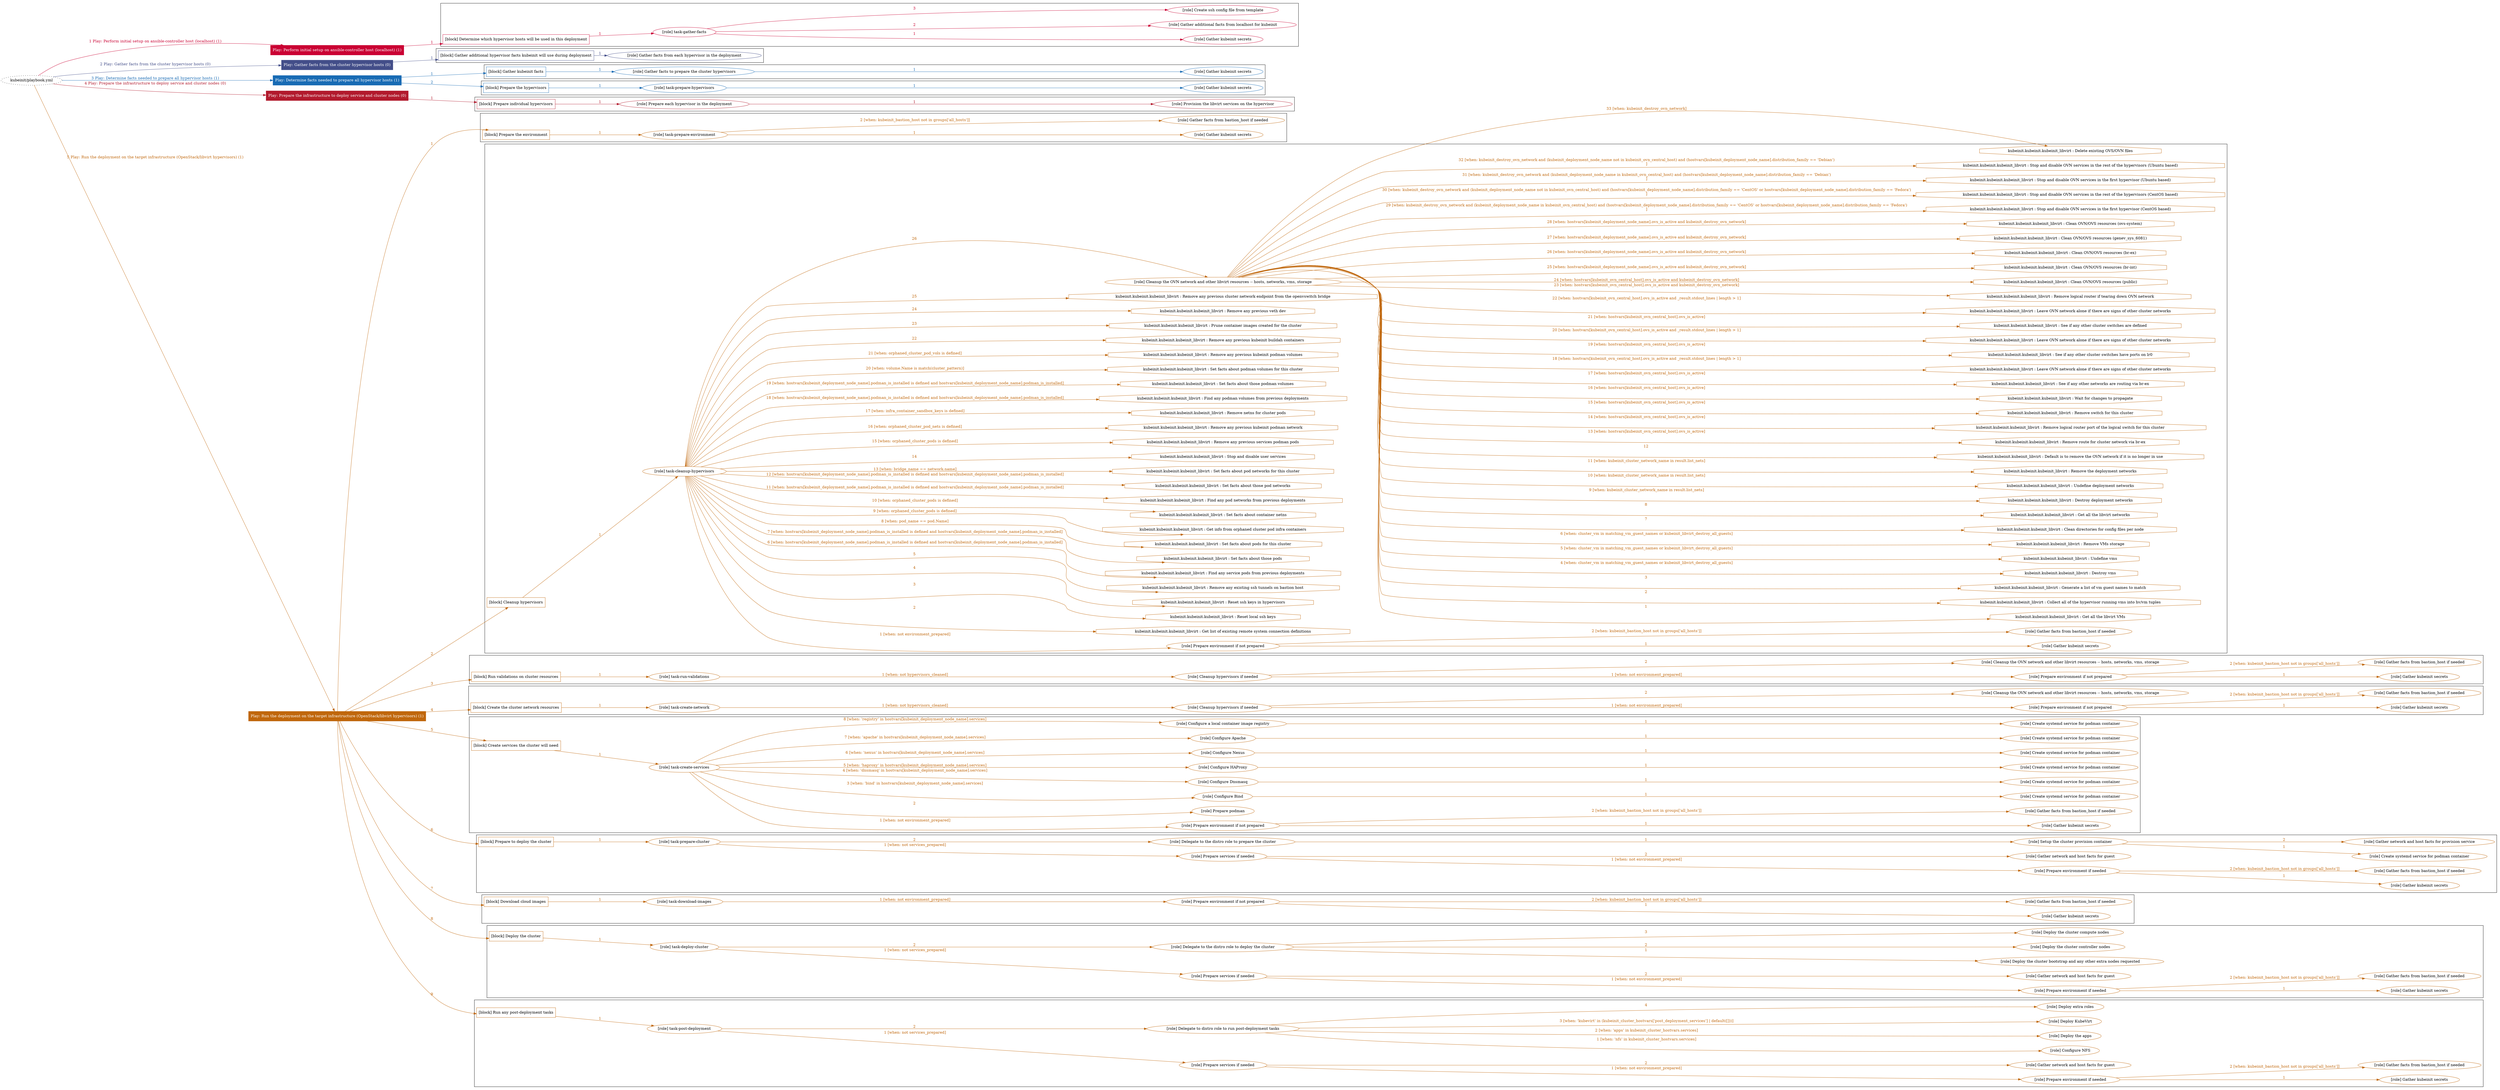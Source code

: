 digraph {
	graph [concentrate=true ordering=in rankdir=LR ratio=fill]
	edge [esep=5 sep=10]
	"kubeinit/playbook.yml" [URL="/home/runner/work/kubeinit/kubeinit/kubeinit/playbook.yml" id=playbook_45606a1a style=dotted]
	"kubeinit/playbook.yml" -> play_83f58c8b [label="1 Play: Perform initial setup on ansible-controller host (localhost) (1)" color="#ca0233" fontcolor="#ca0233" id=edge_play_83f58c8b labeltooltip="1 Play: Perform initial setup on ansible-controller host (localhost) (1)" tooltip="1 Play: Perform initial setup on ansible-controller host (localhost) (1)"]
	subgraph "Play: Perform initial setup on ansible-controller host (localhost) (1)" {
		play_83f58c8b [label="Play: Perform initial setup on ansible-controller host (localhost) (1)" URL="/home/runner/work/kubeinit/kubeinit/kubeinit/playbook.yml" color="#ca0233" fontcolor="#ffffff" id=play_83f58c8b shape=box style=filled tooltip=localhost]
		play_83f58c8b -> block_f79754c9 [label=1 color="#ca0233" fontcolor="#ca0233" id=edge_block_f79754c9 labeltooltip=1 tooltip=1]
		subgraph cluster_block_f79754c9 {
			block_f79754c9 [label="[block] Determine which hypervisor hosts will be used in this deployment" URL="/home/runner/work/kubeinit/kubeinit/kubeinit/playbook.yml" color="#ca0233" id=block_f79754c9 labeltooltip="Determine which hypervisor hosts will be used in this deployment" shape=box tooltip="Determine which hypervisor hosts will be used in this deployment"]
			block_f79754c9 -> role_512d9e88 [label="1 " color="#ca0233" fontcolor="#ca0233" id=edge_role_512d9e88 labeltooltip="1 " tooltip="1 "]
			subgraph "task-gather-facts" {
				role_512d9e88 [label="[role] task-gather-facts" URL="/home/runner/work/kubeinit/kubeinit/kubeinit/playbook.yml" color="#ca0233" id=role_512d9e88 tooltip="task-gather-facts"]
				role_512d9e88 -> role_0927da2a [label="1 " color="#ca0233" fontcolor="#ca0233" id=edge_role_0927da2a labeltooltip="1 " tooltip="1 "]
				subgraph "Gather kubeinit secrets" {
					role_0927da2a [label="[role] Gather kubeinit secrets" URL="/home/runner/.ansible/collections/ansible_collections/kubeinit/kubeinit/roles/kubeinit_prepare/tasks/build_hypervisors_group.yml" color="#ca0233" id=role_0927da2a tooltip="Gather kubeinit secrets"]
				}
				role_512d9e88 -> role_9b5a227a [label="2 " color="#ca0233" fontcolor="#ca0233" id=edge_role_9b5a227a labeltooltip="2 " tooltip="2 "]
				subgraph "Gather additional facts from localhost for kubeinit" {
					role_9b5a227a [label="[role] Gather additional facts from localhost for kubeinit" URL="/home/runner/.ansible/collections/ansible_collections/kubeinit/kubeinit/roles/kubeinit_prepare/tasks/build_hypervisors_group.yml" color="#ca0233" id=role_9b5a227a tooltip="Gather additional facts from localhost for kubeinit"]
				}
				role_512d9e88 -> role_7dcea225 [label="3 " color="#ca0233" fontcolor="#ca0233" id=edge_role_7dcea225 labeltooltip="3 " tooltip="3 "]
				subgraph "Create ssh config file from template" {
					role_7dcea225 [label="[role] Create ssh config file from template" URL="/home/runner/.ansible/collections/ansible_collections/kubeinit/kubeinit/roles/kubeinit_prepare/tasks/build_hypervisors_group.yml" color="#ca0233" id=role_7dcea225 tooltip="Create ssh config file from template"]
				}
			}
		}
	}
	"kubeinit/playbook.yml" -> play_ce848145 [label="2 Play: Gather facts from the cluster hypervisor hosts (0)" color="#434e89" fontcolor="#434e89" id=edge_play_ce848145 labeltooltip="2 Play: Gather facts from the cluster hypervisor hosts (0)" tooltip="2 Play: Gather facts from the cluster hypervisor hosts (0)"]
	subgraph "Play: Gather facts from the cluster hypervisor hosts (0)" {
		play_ce848145 [label="Play: Gather facts from the cluster hypervisor hosts (0)" URL="/home/runner/work/kubeinit/kubeinit/kubeinit/playbook.yml" color="#434e89" fontcolor="#ffffff" id=play_ce848145 shape=box style=filled tooltip="Play: Gather facts from the cluster hypervisor hosts (0)"]
		play_ce848145 -> block_12be28fb [label=1 color="#434e89" fontcolor="#434e89" id=edge_block_12be28fb labeltooltip=1 tooltip=1]
		subgraph cluster_block_12be28fb {
			block_12be28fb [label="[block] Gather additional hypervisor facts kubeinit will use during deployment" URL="/home/runner/work/kubeinit/kubeinit/kubeinit/playbook.yml" color="#434e89" id=block_12be28fb labeltooltip="Gather additional hypervisor facts kubeinit will use during deployment" shape=box tooltip="Gather additional hypervisor facts kubeinit will use during deployment"]
			block_12be28fb -> role_ff9aa219 [label="1 " color="#434e89" fontcolor="#434e89" id=edge_role_ff9aa219 labeltooltip="1 " tooltip="1 "]
			subgraph "Gather facts from each hypervisor in the deployment" {
				role_ff9aa219 [label="[role] Gather facts from each hypervisor in the deployment" URL="/home/runner/work/kubeinit/kubeinit/kubeinit/playbook.yml" color="#434e89" id=role_ff9aa219 tooltip="Gather facts from each hypervisor in the deployment"]
			}
		}
	}
	"kubeinit/playbook.yml" -> play_28971d3d [label="3 Play: Determine facts needed to prepare all hypervisor hosts (1)" color="#186bb4" fontcolor="#186bb4" id=edge_play_28971d3d labeltooltip="3 Play: Determine facts needed to prepare all hypervisor hosts (1)" tooltip="3 Play: Determine facts needed to prepare all hypervisor hosts (1)"]
	subgraph "Play: Determine facts needed to prepare all hypervisor hosts (1)" {
		play_28971d3d [label="Play: Determine facts needed to prepare all hypervisor hosts (1)" URL="/home/runner/work/kubeinit/kubeinit/kubeinit/playbook.yml" color="#186bb4" fontcolor="#ffffff" id=play_28971d3d shape=box style=filled tooltip=localhost]
		play_28971d3d -> block_272d05d1 [label=1 color="#186bb4" fontcolor="#186bb4" id=edge_block_272d05d1 labeltooltip=1 tooltip=1]
		subgraph cluster_block_272d05d1 {
			block_272d05d1 [label="[block] Gather kubeinit facts" URL="/home/runner/work/kubeinit/kubeinit/kubeinit/playbook.yml" color="#186bb4" id=block_272d05d1 labeltooltip="Gather kubeinit facts" shape=box tooltip="Gather kubeinit facts"]
			block_272d05d1 -> role_8d2522a3 [label="1 " color="#186bb4" fontcolor="#186bb4" id=edge_role_8d2522a3 labeltooltip="1 " tooltip="1 "]
			subgraph "Gather facts to prepare the cluster hypervisors" {
				role_8d2522a3 [label="[role] Gather facts to prepare the cluster hypervisors" URL="/home/runner/work/kubeinit/kubeinit/kubeinit/playbook.yml" color="#186bb4" id=role_8d2522a3 tooltip="Gather facts to prepare the cluster hypervisors"]
				role_8d2522a3 -> role_48af3886 [label="1 " color="#186bb4" fontcolor="#186bb4" id=edge_role_48af3886 labeltooltip="1 " tooltip="1 "]
				subgraph "Gather kubeinit secrets" {
					role_48af3886 [label="[role] Gather kubeinit secrets" URL="/home/runner/.ansible/collections/ansible_collections/kubeinit/kubeinit/roles/kubeinit_prepare/tasks/gather_kubeinit_facts.yml" color="#186bb4" id=role_48af3886 tooltip="Gather kubeinit secrets"]
				}
			}
		}
		play_28971d3d -> block_df9dd780 [label=2 color="#186bb4" fontcolor="#186bb4" id=edge_block_df9dd780 labeltooltip=2 tooltip=2]
		subgraph cluster_block_df9dd780 {
			block_df9dd780 [label="[block] Prepare the hypervisors" URL="/home/runner/work/kubeinit/kubeinit/kubeinit/playbook.yml" color="#186bb4" id=block_df9dd780 labeltooltip="Prepare the hypervisors" shape=box tooltip="Prepare the hypervisors"]
			block_df9dd780 -> role_fa11e706 [label="1 " color="#186bb4" fontcolor="#186bb4" id=edge_role_fa11e706 labeltooltip="1 " tooltip="1 "]
			subgraph "task-prepare-hypervisors" {
				role_fa11e706 [label="[role] task-prepare-hypervisors" URL="/home/runner/work/kubeinit/kubeinit/kubeinit/playbook.yml" color="#186bb4" id=role_fa11e706 tooltip="task-prepare-hypervisors"]
				role_fa11e706 -> role_875c88d1 [label="1 " color="#186bb4" fontcolor="#186bb4" id=edge_role_875c88d1 labeltooltip="1 " tooltip="1 "]
				subgraph "Gather kubeinit secrets" {
					role_875c88d1 [label="[role] Gather kubeinit secrets" URL="/home/runner/.ansible/collections/ansible_collections/kubeinit/kubeinit/roles/kubeinit_prepare/tasks/gather_kubeinit_facts.yml" color="#186bb4" id=role_875c88d1 tooltip="Gather kubeinit secrets"]
				}
			}
		}
	}
	"kubeinit/playbook.yml" -> play_960381b3 [label="4 Play: Prepare the infrastructure to deploy service and cluster nodes (0)" color="#b21a2d" fontcolor="#b21a2d" id=edge_play_960381b3 labeltooltip="4 Play: Prepare the infrastructure to deploy service and cluster nodes (0)" tooltip="4 Play: Prepare the infrastructure to deploy service and cluster nodes (0)"]
	subgraph "Play: Prepare the infrastructure to deploy service and cluster nodes (0)" {
		play_960381b3 [label="Play: Prepare the infrastructure to deploy service and cluster nodes (0)" URL="/home/runner/work/kubeinit/kubeinit/kubeinit/playbook.yml" color="#b21a2d" fontcolor="#ffffff" id=play_960381b3 shape=box style=filled tooltip="Play: Prepare the infrastructure to deploy service and cluster nodes (0)"]
		play_960381b3 -> block_eb726a8e [label=1 color="#b21a2d" fontcolor="#b21a2d" id=edge_block_eb726a8e labeltooltip=1 tooltip=1]
		subgraph cluster_block_eb726a8e {
			block_eb726a8e [label="[block] Prepare individual hypervisors" URL="/home/runner/work/kubeinit/kubeinit/kubeinit/playbook.yml" color="#b21a2d" id=block_eb726a8e labeltooltip="Prepare individual hypervisors" shape=box tooltip="Prepare individual hypervisors"]
			block_eb726a8e -> role_a9b363a8 [label="1 " color="#b21a2d" fontcolor="#b21a2d" id=edge_role_a9b363a8 labeltooltip="1 " tooltip="1 "]
			subgraph "Prepare each hypervisor in the deployment" {
				role_a9b363a8 [label="[role] Prepare each hypervisor in the deployment" URL="/home/runner/work/kubeinit/kubeinit/kubeinit/playbook.yml" color="#b21a2d" id=role_a9b363a8 tooltip="Prepare each hypervisor in the deployment"]
				role_a9b363a8 -> role_257c4935 [label="1 " color="#b21a2d" fontcolor="#b21a2d" id=edge_role_257c4935 labeltooltip="1 " tooltip="1 "]
				subgraph "Provision the libvirt services on the hypervisor" {
					role_257c4935 [label="[role] Provision the libvirt services on the hypervisor" URL="/home/runner/.ansible/collections/ansible_collections/kubeinit/kubeinit/roles/kubeinit_prepare/tasks/prepare_hypervisor.yml" color="#b21a2d" id=role_257c4935 tooltip="Provision the libvirt services on the hypervisor"]
				}
			}
		}
	}
	"kubeinit/playbook.yml" -> play_3299205a [label="5 Play: Run the deployment on the target infrastructure (OpenStack/libvirt hypervisors) (1)" color="#c0670c" fontcolor="#c0670c" id=edge_play_3299205a labeltooltip="5 Play: Run the deployment on the target infrastructure (OpenStack/libvirt hypervisors) (1)" tooltip="5 Play: Run the deployment on the target infrastructure (OpenStack/libvirt hypervisors) (1)"]
	subgraph "Play: Run the deployment on the target infrastructure (OpenStack/libvirt hypervisors) (1)" {
		play_3299205a [label="Play: Run the deployment on the target infrastructure (OpenStack/libvirt hypervisors) (1)" URL="/home/runner/work/kubeinit/kubeinit/kubeinit/playbook.yml" color="#c0670c" fontcolor="#ffffff" id=play_3299205a shape=box style=filled tooltip=localhost]
		play_3299205a -> block_bbad313c [label=1 color="#c0670c" fontcolor="#c0670c" id=edge_block_bbad313c labeltooltip=1 tooltip=1]
		subgraph cluster_block_bbad313c {
			block_bbad313c [label="[block] Prepare the environment" URL="/home/runner/work/kubeinit/kubeinit/kubeinit/playbook.yml" color="#c0670c" id=block_bbad313c labeltooltip="Prepare the environment" shape=box tooltip="Prepare the environment"]
			block_bbad313c -> role_3a8578eb [label="1 " color="#c0670c" fontcolor="#c0670c" id=edge_role_3a8578eb labeltooltip="1 " tooltip="1 "]
			subgraph "task-prepare-environment" {
				role_3a8578eb [label="[role] task-prepare-environment" URL="/home/runner/work/kubeinit/kubeinit/kubeinit/playbook.yml" color="#c0670c" id=role_3a8578eb tooltip="task-prepare-environment"]
				role_3a8578eb -> role_ef742343 [label="1 " color="#c0670c" fontcolor="#c0670c" id=edge_role_ef742343 labeltooltip="1 " tooltip="1 "]
				subgraph "Gather kubeinit secrets" {
					role_ef742343 [label="[role] Gather kubeinit secrets" URL="/home/runner/.ansible/collections/ansible_collections/kubeinit/kubeinit/roles/kubeinit_prepare/tasks/gather_kubeinit_facts.yml" color="#c0670c" id=role_ef742343 tooltip="Gather kubeinit secrets"]
				}
				role_3a8578eb -> role_dd18d971 [label="2 [when: kubeinit_bastion_host not in groups['all_hosts']]" color="#c0670c" fontcolor="#c0670c" id=edge_role_dd18d971 labeltooltip="2 [when: kubeinit_bastion_host not in groups['all_hosts']]" tooltip="2 [when: kubeinit_bastion_host not in groups['all_hosts']]"]
				subgraph "Gather facts from bastion_host if needed" {
					role_dd18d971 [label="[role] Gather facts from bastion_host if needed" URL="/home/runner/.ansible/collections/ansible_collections/kubeinit/kubeinit/roles/kubeinit_prepare/tasks/main.yml" color="#c0670c" id=role_dd18d971 tooltip="Gather facts from bastion_host if needed"]
				}
			}
		}
		play_3299205a -> block_87b1cc41 [label=2 color="#c0670c" fontcolor="#c0670c" id=edge_block_87b1cc41 labeltooltip=2 tooltip=2]
		subgraph cluster_block_87b1cc41 {
			block_87b1cc41 [label="[block] Cleanup hypervisors" URL="/home/runner/work/kubeinit/kubeinit/kubeinit/playbook.yml" color="#c0670c" id=block_87b1cc41 labeltooltip="Cleanup hypervisors" shape=box tooltip="Cleanup hypervisors"]
			block_87b1cc41 -> role_37bf85fe [label="1 " color="#c0670c" fontcolor="#c0670c" id=edge_role_37bf85fe labeltooltip="1 " tooltip="1 "]
			subgraph "task-cleanup-hypervisors" {
				role_37bf85fe [label="[role] task-cleanup-hypervisors" URL="/home/runner/work/kubeinit/kubeinit/kubeinit/playbook.yml" color="#c0670c" id=role_37bf85fe tooltip="task-cleanup-hypervisors"]
				role_37bf85fe -> role_83f5d6f6 [label="1 [when: not environment_prepared]" color="#c0670c" fontcolor="#c0670c" id=edge_role_83f5d6f6 labeltooltip="1 [when: not environment_prepared]" tooltip="1 [when: not environment_prepared]"]
				subgraph "Prepare environment if not prepared" {
					role_83f5d6f6 [label="[role] Prepare environment if not prepared" URL="/home/runner/.ansible/collections/ansible_collections/kubeinit/kubeinit/roles/kubeinit_libvirt/tasks/cleanup_hypervisors.yml" color="#c0670c" id=role_83f5d6f6 tooltip="Prepare environment if not prepared"]
					role_83f5d6f6 -> role_4e1588d4 [label="1 " color="#c0670c" fontcolor="#c0670c" id=edge_role_4e1588d4 labeltooltip="1 " tooltip="1 "]
					subgraph "Gather kubeinit secrets" {
						role_4e1588d4 [label="[role] Gather kubeinit secrets" URL="/home/runner/.ansible/collections/ansible_collections/kubeinit/kubeinit/roles/kubeinit_prepare/tasks/gather_kubeinit_facts.yml" color="#c0670c" id=role_4e1588d4 tooltip="Gather kubeinit secrets"]
					}
					role_83f5d6f6 -> role_3b1bf445 [label="2 [when: kubeinit_bastion_host not in groups['all_hosts']]" color="#c0670c" fontcolor="#c0670c" id=edge_role_3b1bf445 labeltooltip="2 [when: kubeinit_bastion_host not in groups['all_hosts']]" tooltip="2 [when: kubeinit_bastion_host not in groups['all_hosts']]"]
					subgraph "Gather facts from bastion_host if needed" {
						role_3b1bf445 [label="[role] Gather facts from bastion_host if needed" URL="/home/runner/.ansible/collections/ansible_collections/kubeinit/kubeinit/roles/kubeinit_prepare/tasks/main.yml" color="#c0670c" id=role_3b1bf445 tooltip="Gather facts from bastion_host if needed"]
					}
				}
				task_7d2d636a [label="kubeinit.kubeinit.kubeinit_libvirt : Get list of existing remote system connection definitions" URL="/home/runner/.ansible/collections/ansible_collections/kubeinit/kubeinit/roles/kubeinit_libvirt/tasks/cleanup_hypervisors.yml" color="#c0670c" id=task_7d2d636a shape=octagon tooltip="kubeinit.kubeinit.kubeinit_libvirt : Get list of existing remote system connection definitions"]
				role_37bf85fe -> task_7d2d636a [label="2 " color="#c0670c" fontcolor="#c0670c" id=edge_task_7d2d636a labeltooltip="2 " tooltip="2 "]
				task_ebdbe609 [label="kubeinit.kubeinit.kubeinit_libvirt : Reset local ssh keys" URL="/home/runner/.ansible/collections/ansible_collections/kubeinit/kubeinit/roles/kubeinit_libvirt/tasks/cleanup_hypervisors.yml" color="#c0670c" id=task_ebdbe609 shape=octagon tooltip="kubeinit.kubeinit.kubeinit_libvirt : Reset local ssh keys"]
				role_37bf85fe -> task_ebdbe609 [label="3 " color="#c0670c" fontcolor="#c0670c" id=edge_task_ebdbe609 labeltooltip="3 " tooltip="3 "]
				task_04a15cc1 [label="kubeinit.kubeinit.kubeinit_libvirt : Reset ssh keys in hypervisors" URL="/home/runner/.ansible/collections/ansible_collections/kubeinit/kubeinit/roles/kubeinit_libvirt/tasks/cleanup_hypervisors.yml" color="#c0670c" id=task_04a15cc1 shape=octagon tooltip="kubeinit.kubeinit.kubeinit_libvirt : Reset ssh keys in hypervisors"]
				role_37bf85fe -> task_04a15cc1 [label="4 " color="#c0670c" fontcolor="#c0670c" id=edge_task_04a15cc1 labeltooltip="4 " tooltip="4 "]
				task_06e0ebe3 [label="kubeinit.kubeinit.kubeinit_libvirt : Remove any existing ssh tunnels on bastion host" URL="/home/runner/.ansible/collections/ansible_collections/kubeinit/kubeinit/roles/kubeinit_libvirt/tasks/cleanup_hypervisors.yml" color="#c0670c" id=task_06e0ebe3 shape=octagon tooltip="kubeinit.kubeinit.kubeinit_libvirt : Remove any existing ssh tunnels on bastion host"]
				role_37bf85fe -> task_06e0ebe3 [label="5 " color="#c0670c" fontcolor="#c0670c" id=edge_task_06e0ebe3 labeltooltip="5 " tooltip="5 "]
				task_3961a69d [label="kubeinit.kubeinit.kubeinit_libvirt : Find any service pods from previous deployments" URL="/home/runner/.ansible/collections/ansible_collections/kubeinit/kubeinit/roles/kubeinit_libvirt/tasks/cleanup_hypervisors.yml" color="#c0670c" id=task_3961a69d shape=octagon tooltip="kubeinit.kubeinit.kubeinit_libvirt : Find any service pods from previous deployments"]
				role_37bf85fe -> task_3961a69d [label="6 [when: hostvars[kubeinit_deployment_node_name].podman_is_installed is defined and hostvars[kubeinit_deployment_node_name].podman_is_installed]" color="#c0670c" fontcolor="#c0670c" id=edge_task_3961a69d labeltooltip="6 [when: hostvars[kubeinit_deployment_node_name].podman_is_installed is defined and hostvars[kubeinit_deployment_node_name].podman_is_installed]" tooltip="6 [when: hostvars[kubeinit_deployment_node_name].podman_is_installed is defined and hostvars[kubeinit_deployment_node_name].podman_is_installed]"]
				task_e95b7b8a [label="kubeinit.kubeinit.kubeinit_libvirt : Set facts about those pods" URL="/home/runner/.ansible/collections/ansible_collections/kubeinit/kubeinit/roles/kubeinit_libvirt/tasks/cleanup_hypervisors.yml" color="#c0670c" id=task_e95b7b8a shape=octagon tooltip="kubeinit.kubeinit.kubeinit_libvirt : Set facts about those pods"]
				role_37bf85fe -> task_e95b7b8a [label="7 [when: hostvars[kubeinit_deployment_node_name].podman_is_installed is defined and hostvars[kubeinit_deployment_node_name].podman_is_installed]" color="#c0670c" fontcolor="#c0670c" id=edge_task_e95b7b8a labeltooltip="7 [when: hostvars[kubeinit_deployment_node_name].podman_is_installed is defined and hostvars[kubeinit_deployment_node_name].podman_is_installed]" tooltip="7 [when: hostvars[kubeinit_deployment_node_name].podman_is_installed is defined and hostvars[kubeinit_deployment_node_name].podman_is_installed]"]
				task_bfa64498 [label="kubeinit.kubeinit.kubeinit_libvirt : Set facts about pods for this cluster" URL="/home/runner/.ansible/collections/ansible_collections/kubeinit/kubeinit/roles/kubeinit_libvirt/tasks/cleanup_hypervisors.yml" color="#c0670c" id=task_bfa64498 shape=octagon tooltip="kubeinit.kubeinit.kubeinit_libvirt : Set facts about pods for this cluster"]
				role_37bf85fe -> task_bfa64498 [label="8 [when: pod_name == pod.Name]" color="#c0670c" fontcolor="#c0670c" id=edge_task_bfa64498 labeltooltip="8 [when: pod_name == pod.Name]" tooltip="8 [when: pod_name == pod.Name]"]
				task_894e84a3 [label="kubeinit.kubeinit.kubeinit_libvirt : Get info from orphaned cluster pod infra containers" URL="/home/runner/.ansible/collections/ansible_collections/kubeinit/kubeinit/roles/kubeinit_libvirt/tasks/cleanup_hypervisors.yml" color="#c0670c" id=task_894e84a3 shape=octagon tooltip="kubeinit.kubeinit.kubeinit_libvirt : Get info from orphaned cluster pod infra containers"]
				role_37bf85fe -> task_894e84a3 [label="9 [when: orphaned_cluster_pods is defined]" color="#c0670c" fontcolor="#c0670c" id=edge_task_894e84a3 labeltooltip="9 [when: orphaned_cluster_pods is defined]" tooltip="9 [when: orphaned_cluster_pods is defined]"]
				task_845658da [label="kubeinit.kubeinit.kubeinit_libvirt : Set facts about container netns" URL="/home/runner/.ansible/collections/ansible_collections/kubeinit/kubeinit/roles/kubeinit_libvirt/tasks/cleanup_hypervisors.yml" color="#c0670c" id=task_845658da shape=octagon tooltip="kubeinit.kubeinit.kubeinit_libvirt : Set facts about container netns"]
				role_37bf85fe -> task_845658da [label="10 [when: orphaned_cluster_pods is defined]" color="#c0670c" fontcolor="#c0670c" id=edge_task_845658da labeltooltip="10 [when: orphaned_cluster_pods is defined]" tooltip="10 [when: orphaned_cluster_pods is defined]"]
				task_26717297 [label="kubeinit.kubeinit.kubeinit_libvirt : Find any pod networks from previous deployments" URL="/home/runner/.ansible/collections/ansible_collections/kubeinit/kubeinit/roles/kubeinit_libvirt/tasks/cleanup_hypervisors.yml" color="#c0670c" id=task_26717297 shape=octagon tooltip="kubeinit.kubeinit.kubeinit_libvirt : Find any pod networks from previous deployments"]
				role_37bf85fe -> task_26717297 [label="11 [when: hostvars[kubeinit_deployment_node_name].podman_is_installed is defined and hostvars[kubeinit_deployment_node_name].podman_is_installed]" color="#c0670c" fontcolor="#c0670c" id=edge_task_26717297 labeltooltip="11 [when: hostvars[kubeinit_deployment_node_name].podman_is_installed is defined and hostvars[kubeinit_deployment_node_name].podman_is_installed]" tooltip="11 [when: hostvars[kubeinit_deployment_node_name].podman_is_installed is defined and hostvars[kubeinit_deployment_node_name].podman_is_installed]"]
				task_9ab78374 [label="kubeinit.kubeinit.kubeinit_libvirt : Set facts about those pod networks" URL="/home/runner/.ansible/collections/ansible_collections/kubeinit/kubeinit/roles/kubeinit_libvirt/tasks/cleanup_hypervisors.yml" color="#c0670c" id=task_9ab78374 shape=octagon tooltip="kubeinit.kubeinit.kubeinit_libvirt : Set facts about those pod networks"]
				role_37bf85fe -> task_9ab78374 [label="12 [when: hostvars[kubeinit_deployment_node_name].podman_is_installed is defined and hostvars[kubeinit_deployment_node_name].podman_is_installed]" color="#c0670c" fontcolor="#c0670c" id=edge_task_9ab78374 labeltooltip="12 [when: hostvars[kubeinit_deployment_node_name].podman_is_installed is defined and hostvars[kubeinit_deployment_node_name].podman_is_installed]" tooltip="12 [when: hostvars[kubeinit_deployment_node_name].podman_is_installed is defined and hostvars[kubeinit_deployment_node_name].podman_is_installed]"]
				task_c80e2c6c [label="kubeinit.kubeinit.kubeinit_libvirt : Set facts about pod networks for this cluster" URL="/home/runner/.ansible/collections/ansible_collections/kubeinit/kubeinit/roles/kubeinit_libvirt/tasks/cleanup_hypervisors.yml" color="#c0670c" id=task_c80e2c6c shape=octagon tooltip="kubeinit.kubeinit.kubeinit_libvirt : Set facts about pod networks for this cluster"]
				role_37bf85fe -> task_c80e2c6c [label="13 [when: bridge_name == network.name]" color="#c0670c" fontcolor="#c0670c" id=edge_task_c80e2c6c labeltooltip="13 [when: bridge_name == network.name]" tooltip="13 [when: bridge_name == network.name]"]
				task_6d085037 [label="kubeinit.kubeinit.kubeinit_libvirt : Stop and disable user services" URL="/home/runner/.ansible/collections/ansible_collections/kubeinit/kubeinit/roles/kubeinit_libvirt/tasks/cleanup_hypervisors.yml" color="#c0670c" id=task_6d085037 shape=octagon tooltip="kubeinit.kubeinit.kubeinit_libvirt : Stop and disable user services"]
				role_37bf85fe -> task_6d085037 [label="14 " color="#c0670c" fontcolor="#c0670c" id=edge_task_6d085037 labeltooltip="14 " tooltip="14 "]
				task_81634e39 [label="kubeinit.kubeinit.kubeinit_libvirt : Remove any previous services podman pods" URL="/home/runner/.ansible/collections/ansible_collections/kubeinit/kubeinit/roles/kubeinit_libvirt/tasks/cleanup_hypervisors.yml" color="#c0670c" id=task_81634e39 shape=octagon tooltip="kubeinit.kubeinit.kubeinit_libvirt : Remove any previous services podman pods"]
				role_37bf85fe -> task_81634e39 [label="15 [when: orphaned_cluster_pods is defined]" color="#c0670c" fontcolor="#c0670c" id=edge_task_81634e39 labeltooltip="15 [when: orphaned_cluster_pods is defined]" tooltip="15 [when: orphaned_cluster_pods is defined]"]
				task_a76ddcb3 [label="kubeinit.kubeinit.kubeinit_libvirt : Remove any previous kubeinit podman network" URL="/home/runner/.ansible/collections/ansible_collections/kubeinit/kubeinit/roles/kubeinit_libvirt/tasks/cleanup_hypervisors.yml" color="#c0670c" id=task_a76ddcb3 shape=octagon tooltip="kubeinit.kubeinit.kubeinit_libvirt : Remove any previous kubeinit podman network"]
				role_37bf85fe -> task_a76ddcb3 [label="16 [when: orphaned_cluster_pod_nets is defined]" color="#c0670c" fontcolor="#c0670c" id=edge_task_a76ddcb3 labeltooltip="16 [when: orphaned_cluster_pod_nets is defined]" tooltip="16 [when: orphaned_cluster_pod_nets is defined]"]
				task_38331c01 [label="kubeinit.kubeinit.kubeinit_libvirt : Remove netns for cluster pods" URL="/home/runner/.ansible/collections/ansible_collections/kubeinit/kubeinit/roles/kubeinit_libvirt/tasks/cleanup_hypervisors.yml" color="#c0670c" id=task_38331c01 shape=octagon tooltip="kubeinit.kubeinit.kubeinit_libvirt : Remove netns for cluster pods"]
				role_37bf85fe -> task_38331c01 [label="17 [when: infra_container_sandbox_keys is defined]" color="#c0670c" fontcolor="#c0670c" id=edge_task_38331c01 labeltooltip="17 [when: infra_container_sandbox_keys is defined]" tooltip="17 [when: infra_container_sandbox_keys is defined]"]
				task_9d0c0454 [label="kubeinit.kubeinit.kubeinit_libvirt : Find any podman volumes from previous deployments" URL="/home/runner/.ansible/collections/ansible_collections/kubeinit/kubeinit/roles/kubeinit_libvirt/tasks/cleanup_hypervisors.yml" color="#c0670c" id=task_9d0c0454 shape=octagon tooltip="kubeinit.kubeinit.kubeinit_libvirt : Find any podman volumes from previous deployments"]
				role_37bf85fe -> task_9d0c0454 [label="18 [when: hostvars[kubeinit_deployment_node_name].podman_is_installed is defined and hostvars[kubeinit_deployment_node_name].podman_is_installed]" color="#c0670c" fontcolor="#c0670c" id=edge_task_9d0c0454 labeltooltip="18 [when: hostvars[kubeinit_deployment_node_name].podman_is_installed is defined and hostvars[kubeinit_deployment_node_name].podman_is_installed]" tooltip="18 [when: hostvars[kubeinit_deployment_node_name].podman_is_installed is defined and hostvars[kubeinit_deployment_node_name].podman_is_installed]"]
				task_9e2fdc45 [label="kubeinit.kubeinit.kubeinit_libvirt : Set facts about those podman volumes" URL="/home/runner/.ansible/collections/ansible_collections/kubeinit/kubeinit/roles/kubeinit_libvirt/tasks/cleanup_hypervisors.yml" color="#c0670c" id=task_9e2fdc45 shape=octagon tooltip="kubeinit.kubeinit.kubeinit_libvirt : Set facts about those podman volumes"]
				role_37bf85fe -> task_9e2fdc45 [label="19 [when: hostvars[kubeinit_deployment_node_name].podman_is_installed is defined and hostvars[kubeinit_deployment_node_name].podman_is_installed]" color="#c0670c" fontcolor="#c0670c" id=edge_task_9e2fdc45 labeltooltip="19 [when: hostvars[kubeinit_deployment_node_name].podman_is_installed is defined and hostvars[kubeinit_deployment_node_name].podman_is_installed]" tooltip="19 [when: hostvars[kubeinit_deployment_node_name].podman_is_installed is defined and hostvars[kubeinit_deployment_node_name].podman_is_installed]"]
				task_b69cf539 [label="kubeinit.kubeinit.kubeinit_libvirt : Set facts about podman volumes for this cluster" URL="/home/runner/.ansible/collections/ansible_collections/kubeinit/kubeinit/roles/kubeinit_libvirt/tasks/cleanup_hypervisors.yml" color="#c0670c" id=task_b69cf539 shape=octagon tooltip="kubeinit.kubeinit.kubeinit_libvirt : Set facts about podman volumes for this cluster"]
				role_37bf85fe -> task_b69cf539 [label="20 [when: volume.Name is match(cluster_pattern)]" color="#c0670c" fontcolor="#c0670c" id=edge_task_b69cf539 labeltooltip="20 [when: volume.Name is match(cluster_pattern)]" tooltip="20 [when: volume.Name is match(cluster_pattern)]"]
				task_27707650 [label="kubeinit.kubeinit.kubeinit_libvirt : Remove any previous kubeinit podman volumes" URL="/home/runner/.ansible/collections/ansible_collections/kubeinit/kubeinit/roles/kubeinit_libvirt/tasks/cleanup_hypervisors.yml" color="#c0670c" id=task_27707650 shape=octagon tooltip="kubeinit.kubeinit.kubeinit_libvirt : Remove any previous kubeinit podman volumes"]
				role_37bf85fe -> task_27707650 [label="21 [when: orphaned_cluster_pod_vols is defined]" color="#c0670c" fontcolor="#c0670c" id=edge_task_27707650 labeltooltip="21 [when: orphaned_cluster_pod_vols is defined]" tooltip="21 [when: orphaned_cluster_pod_vols is defined]"]
				task_f306daaa [label="kubeinit.kubeinit.kubeinit_libvirt : Remove any previous kubeinit buildah containers" URL="/home/runner/.ansible/collections/ansible_collections/kubeinit/kubeinit/roles/kubeinit_libvirt/tasks/cleanup_hypervisors.yml" color="#c0670c" id=task_f306daaa shape=octagon tooltip="kubeinit.kubeinit.kubeinit_libvirt : Remove any previous kubeinit buildah containers"]
				role_37bf85fe -> task_f306daaa [label="22 " color="#c0670c" fontcolor="#c0670c" id=edge_task_f306daaa labeltooltip="22 " tooltip="22 "]
				task_333cfa9f [label="kubeinit.kubeinit.kubeinit_libvirt : Prune container images created for the cluster" URL="/home/runner/.ansible/collections/ansible_collections/kubeinit/kubeinit/roles/kubeinit_libvirt/tasks/cleanup_hypervisors.yml" color="#c0670c" id=task_333cfa9f shape=octagon tooltip="kubeinit.kubeinit.kubeinit_libvirt : Prune container images created for the cluster"]
				role_37bf85fe -> task_333cfa9f [label="23 " color="#c0670c" fontcolor="#c0670c" id=edge_task_333cfa9f labeltooltip="23 " tooltip="23 "]
				task_a2d894c8 [label="kubeinit.kubeinit.kubeinit_libvirt : Remove any previous veth dev" URL="/home/runner/.ansible/collections/ansible_collections/kubeinit/kubeinit/roles/kubeinit_libvirt/tasks/cleanup_hypervisors.yml" color="#c0670c" id=task_a2d894c8 shape=octagon tooltip="kubeinit.kubeinit.kubeinit_libvirt : Remove any previous veth dev"]
				role_37bf85fe -> task_a2d894c8 [label="24 " color="#c0670c" fontcolor="#c0670c" id=edge_task_a2d894c8 labeltooltip="24 " tooltip="24 "]
				task_7284bdbb [label="kubeinit.kubeinit.kubeinit_libvirt : Remove any previous cluster network endpoint from the openvswitch bridge" URL="/home/runner/.ansible/collections/ansible_collections/kubeinit/kubeinit/roles/kubeinit_libvirt/tasks/cleanup_hypervisors.yml" color="#c0670c" id=task_7284bdbb shape=octagon tooltip="kubeinit.kubeinit.kubeinit_libvirt : Remove any previous cluster network endpoint from the openvswitch bridge"]
				role_37bf85fe -> task_7284bdbb [label="25 " color="#c0670c" fontcolor="#c0670c" id=edge_task_7284bdbb labeltooltip="25 " tooltip="25 "]
				role_37bf85fe -> role_7d57195e [label="26 " color="#c0670c" fontcolor="#c0670c" id=edge_role_7d57195e labeltooltip="26 " tooltip="26 "]
				subgraph "Cleanup the OVN network and other libvirt resources -- hosts, networks, vms, storage" {
					role_7d57195e [label="[role] Cleanup the OVN network and other libvirt resources -- hosts, networks, vms, storage" URL="/home/runner/.ansible/collections/ansible_collections/kubeinit/kubeinit/roles/kubeinit_libvirt/tasks/cleanup_hypervisors.yml" color="#c0670c" id=role_7d57195e tooltip="Cleanup the OVN network and other libvirt resources -- hosts, networks, vms, storage"]
					task_4c1d065f [label="kubeinit.kubeinit.kubeinit_libvirt : Get all the libvirt VMs" URL="/home/runner/.ansible/collections/ansible_collections/kubeinit/kubeinit/roles/kubeinit_libvirt/tasks/cleanup_libvirt.yml" color="#c0670c" id=task_4c1d065f shape=octagon tooltip="kubeinit.kubeinit.kubeinit_libvirt : Get all the libvirt VMs"]
					role_7d57195e -> task_4c1d065f [label="1 " color="#c0670c" fontcolor="#c0670c" id=edge_task_4c1d065f labeltooltip="1 " tooltip="1 "]
					task_ea3aa903 [label="kubeinit.kubeinit.kubeinit_libvirt : Collect all of the hypervisor running vms into hv/vm tuples" URL="/home/runner/.ansible/collections/ansible_collections/kubeinit/kubeinit/roles/kubeinit_libvirt/tasks/cleanup_libvirt.yml" color="#c0670c" id=task_ea3aa903 shape=octagon tooltip="kubeinit.kubeinit.kubeinit_libvirt : Collect all of the hypervisor running vms into hv/vm tuples"]
					role_7d57195e -> task_ea3aa903 [label="2 " color="#c0670c" fontcolor="#c0670c" id=edge_task_ea3aa903 labeltooltip="2 " tooltip="2 "]
					task_6e7e18bb [label="kubeinit.kubeinit.kubeinit_libvirt : Generate a list of vm guest names to match" URL="/home/runner/.ansible/collections/ansible_collections/kubeinit/kubeinit/roles/kubeinit_libvirt/tasks/cleanup_libvirt.yml" color="#c0670c" id=task_6e7e18bb shape=octagon tooltip="kubeinit.kubeinit.kubeinit_libvirt : Generate a list of vm guest names to match"]
					role_7d57195e -> task_6e7e18bb [label="3 " color="#c0670c" fontcolor="#c0670c" id=edge_task_6e7e18bb labeltooltip="3 " tooltip="3 "]
					task_c27f5966 [label="kubeinit.kubeinit.kubeinit_libvirt : Destroy vms" URL="/home/runner/.ansible/collections/ansible_collections/kubeinit/kubeinit/roles/kubeinit_libvirt/tasks/cleanup_libvirt.yml" color="#c0670c" id=task_c27f5966 shape=octagon tooltip="kubeinit.kubeinit.kubeinit_libvirt : Destroy vms"]
					role_7d57195e -> task_c27f5966 [label="4 [when: cluster_vm in matching_vm_guest_names or kubeinit_libvirt_destroy_all_guests]" color="#c0670c" fontcolor="#c0670c" id=edge_task_c27f5966 labeltooltip="4 [when: cluster_vm in matching_vm_guest_names or kubeinit_libvirt_destroy_all_guests]" tooltip="4 [when: cluster_vm in matching_vm_guest_names or kubeinit_libvirt_destroy_all_guests]"]
					task_5329aa39 [label="kubeinit.kubeinit.kubeinit_libvirt : Undefine vms" URL="/home/runner/.ansible/collections/ansible_collections/kubeinit/kubeinit/roles/kubeinit_libvirt/tasks/cleanup_libvirt.yml" color="#c0670c" id=task_5329aa39 shape=octagon tooltip="kubeinit.kubeinit.kubeinit_libvirt : Undefine vms"]
					role_7d57195e -> task_5329aa39 [label="5 [when: cluster_vm in matching_vm_guest_names or kubeinit_libvirt_destroy_all_guests]" color="#c0670c" fontcolor="#c0670c" id=edge_task_5329aa39 labeltooltip="5 [when: cluster_vm in matching_vm_guest_names or kubeinit_libvirt_destroy_all_guests]" tooltip="5 [when: cluster_vm in matching_vm_guest_names or kubeinit_libvirt_destroy_all_guests]"]
					task_c40941fc [label="kubeinit.kubeinit.kubeinit_libvirt : Remove VMs storage" URL="/home/runner/.ansible/collections/ansible_collections/kubeinit/kubeinit/roles/kubeinit_libvirt/tasks/cleanup_libvirt.yml" color="#c0670c" id=task_c40941fc shape=octagon tooltip="kubeinit.kubeinit.kubeinit_libvirt : Remove VMs storage"]
					role_7d57195e -> task_c40941fc [label="6 [when: cluster_vm in matching_vm_guest_names or kubeinit_libvirt_destroy_all_guests]" color="#c0670c" fontcolor="#c0670c" id=edge_task_c40941fc labeltooltip="6 [when: cluster_vm in matching_vm_guest_names or kubeinit_libvirt_destroy_all_guests]" tooltip="6 [when: cluster_vm in matching_vm_guest_names or kubeinit_libvirt_destroy_all_guests]"]
					task_10e8e0df [label="kubeinit.kubeinit.kubeinit_libvirt : Clean directories for config files per node" URL="/home/runner/.ansible/collections/ansible_collections/kubeinit/kubeinit/roles/kubeinit_libvirt/tasks/cleanup_libvirt.yml" color="#c0670c" id=task_10e8e0df shape=octagon tooltip="kubeinit.kubeinit.kubeinit_libvirt : Clean directories for config files per node"]
					role_7d57195e -> task_10e8e0df [label="7 " color="#c0670c" fontcolor="#c0670c" id=edge_task_10e8e0df labeltooltip="7 " tooltip="7 "]
					task_12335be5 [label="kubeinit.kubeinit.kubeinit_libvirt : Get all the libvirt networks" URL="/home/runner/.ansible/collections/ansible_collections/kubeinit/kubeinit/roles/kubeinit_libvirt/tasks/cleanup_libvirt.yml" color="#c0670c" id=task_12335be5 shape=octagon tooltip="kubeinit.kubeinit.kubeinit_libvirt : Get all the libvirt networks"]
					role_7d57195e -> task_12335be5 [label="8 " color="#c0670c" fontcolor="#c0670c" id=edge_task_12335be5 labeltooltip="8 " tooltip="8 "]
					task_8fdb84ae [label="kubeinit.kubeinit.kubeinit_libvirt : Destroy deployment networks" URL="/home/runner/.ansible/collections/ansible_collections/kubeinit/kubeinit/roles/kubeinit_libvirt/tasks/cleanup_libvirt.yml" color="#c0670c" id=task_8fdb84ae shape=octagon tooltip="kubeinit.kubeinit.kubeinit_libvirt : Destroy deployment networks"]
					role_7d57195e -> task_8fdb84ae [label="9 [when: kubeinit_cluster_network_name in result.list_nets]" color="#c0670c" fontcolor="#c0670c" id=edge_task_8fdb84ae labeltooltip="9 [when: kubeinit_cluster_network_name in result.list_nets]" tooltip="9 [when: kubeinit_cluster_network_name in result.list_nets]"]
					task_7de970e9 [label="kubeinit.kubeinit.kubeinit_libvirt : Undefine deployment networks" URL="/home/runner/.ansible/collections/ansible_collections/kubeinit/kubeinit/roles/kubeinit_libvirt/tasks/cleanup_libvirt.yml" color="#c0670c" id=task_7de970e9 shape=octagon tooltip="kubeinit.kubeinit.kubeinit_libvirt : Undefine deployment networks"]
					role_7d57195e -> task_7de970e9 [label="10 [when: kubeinit_cluster_network_name in result.list_nets]" color="#c0670c" fontcolor="#c0670c" id=edge_task_7de970e9 labeltooltip="10 [when: kubeinit_cluster_network_name in result.list_nets]" tooltip="10 [when: kubeinit_cluster_network_name in result.list_nets]"]
					task_667681c5 [label="kubeinit.kubeinit.kubeinit_libvirt : Remove the deployment networks" URL="/home/runner/.ansible/collections/ansible_collections/kubeinit/kubeinit/roles/kubeinit_libvirt/tasks/cleanup_libvirt.yml" color="#c0670c" id=task_667681c5 shape=octagon tooltip="kubeinit.kubeinit.kubeinit_libvirt : Remove the deployment networks"]
					role_7d57195e -> task_667681c5 [label="11 [when: kubeinit_cluster_network_name in result.list_nets]" color="#c0670c" fontcolor="#c0670c" id=edge_task_667681c5 labeltooltip="11 [when: kubeinit_cluster_network_name in result.list_nets]" tooltip="11 [when: kubeinit_cluster_network_name in result.list_nets]"]
					task_d97d0a1f [label="kubeinit.kubeinit.kubeinit_libvirt : Default is to remove the OVN network if it is no longer in use" URL="/home/runner/.ansible/collections/ansible_collections/kubeinit/kubeinit/roles/kubeinit_libvirt/tasks/cleanup_libvirt.yml" color="#c0670c" id=task_d97d0a1f shape=octagon tooltip="kubeinit.kubeinit.kubeinit_libvirt : Default is to remove the OVN network if it is no longer in use"]
					role_7d57195e -> task_d97d0a1f [label="12 " color="#c0670c" fontcolor="#c0670c" id=edge_task_d97d0a1f labeltooltip="12 " tooltip="12 "]
					task_ac409b7c [label="kubeinit.kubeinit.kubeinit_libvirt : Remove route for cluster network via br-ex" URL="/home/runner/.ansible/collections/ansible_collections/kubeinit/kubeinit/roles/kubeinit_libvirt/tasks/cleanup_libvirt.yml" color="#c0670c" id=task_ac409b7c shape=octagon tooltip="kubeinit.kubeinit.kubeinit_libvirt : Remove route for cluster network via br-ex"]
					role_7d57195e -> task_ac409b7c [label="13 [when: hostvars[kubeinit_ovn_central_host].ovs_is_active]" color="#c0670c" fontcolor="#c0670c" id=edge_task_ac409b7c labeltooltip="13 [when: hostvars[kubeinit_ovn_central_host].ovs_is_active]" tooltip="13 [when: hostvars[kubeinit_ovn_central_host].ovs_is_active]"]
					task_fa078d72 [label="kubeinit.kubeinit.kubeinit_libvirt : Remove logical router port of the logical switch for this cluster" URL="/home/runner/.ansible/collections/ansible_collections/kubeinit/kubeinit/roles/kubeinit_libvirt/tasks/cleanup_libvirt.yml" color="#c0670c" id=task_fa078d72 shape=octagon tooltip="kubeinit.kubeinit.kubeinit_libvirt : Remove logical router port of the logical switch for this cluster"]
					role_7d57195e -> task_fa078d72 [label="14 [when: hostvars[kubeinit_ovn_central_host].ovs_is_active]" color="#c0670c" fontcolor="#c0670c" id=edge_task_fa078d72 labeltooltip="14 [when: hostvars[kubeinit_ovn_central_host].ovs_is_active]" tooltip="14 [when: hostvars[kubeinit_ovn_central_host].ovs_is_active]"]
					task_67b44b18 [label="kubeinit.kubeinit.kubeinit_libvirt : Remove switch for this cluster" URL="/home/runner/.ansible/collections/ansible_collections/kubeinit/kubeinit/roles/kubeinit_libvirt/tasks/cleanup_libvirt.yml" color="#c0670c" id=task_67b44b18 shape=octagon tooltip="kubeinit.kubeinit.kubeinit_libvirt : Remove switch for this cluster"]
					role_7d57195e -> task_67b44b18 [label="15 [when: hostvars[kubeinit_ovn_central_host].ovs_is_active]" color="#c0670c" fontcolor="#c0670c" id=edge_task_67b44b18 labeltooltip="15 [when: hostvars[kubeinit_ovn_central_host].ovs_is_active]" tooltip="15 [when: hostvars[kubeinit_ovn_central_host].ovs_is_active]"]
					task_50c62e81 [label="kubeinit.kubeinit.kubeinit_libvirt : Wait for changes to propagate" URL="/home/runner/.ansible/collections/ansible_collections/kubeinit/kubeinit/roles/kubeinit_libvirt/tasks/cleanup_libvirt.yml" color="#c0670c" id=task_50c62e81 shape=octagon tooltip="kubeinit.kubeinit.kubeinit_libvirt : Wait for changes to propagate"]
					role_7d57195e -> task_50c62e81 [label="16 [when: hostvars[kubeinit_ovn_central_host].ovs_is_active]" color="#c0670c" fontcolor="#c0670c" id=edge_task_50c62e81 labeltooltip="16 [when: hostvars[kubeinit_ovn_central_host].ovs_is_active]" tooltip="16 [when: hostvars[kubeinit_ovn_central_host].ovs_is_active]"]
					task_459c23a6 [label="kubeinit.kubeinit.kubeinit_libvirt : See if any other networks are routing via br-ex" URL="/home/runner/.ansible/collections/ansible_collections/kubeinit/kubeinit/roles/kubeinit_libvirt/tasks/cleanup_libvirt.yml" color="#c0670c" id=task_459c23a6 shape=octagon tooltip="kubeinit.kubeinit.kubeinit_libvirt : See if any other networks are routing via br-ex"]
					role_7d57195e -> task_459c23a6 [label="17 [when: hostvars[kubeinit_ovn_central_host].ovs_is_active]" color="#c0670c" fontcolor="#c0670c" id=edge_task_459c23a6 labeltooltip="17 [when: hostvars[kubeinit_ovn_central_host].ovs_is_active]" tooltip="17 [when: hostvars[kubeinit_ovn_central_host].ovs_is_active]"]
					task_e886f0e8 [label="kubeinit.kubeinit.kubeinit_libvirt : Leave OVN network alone if there are signs of other cluster networks" URL="/home/runner/.ansible/collections/ansible_collections/kubeinit/kubeinit/roles/kubeinit_libvirt/tasks/cleanup_libvirt.yml" color="#c0670c" id=task_e886f0e8 shape=octagon tooltip="kubeinit.kubeinit.kubeinit_libvirt : Leave OVN network alone if there are signs of other cluster networks"]
					role_7d57195e -> task_e886f0e8 [label="18 [when: hostvars[kubeinit_ovn_central_host].ovs_is_active and _result.stdout_lines | length > 1]" color="#c0670c" fontcolor="#c0670c" id=edge_task_e886f0e8 labeltooltip="18 [when: hostvars[kubeinit_ovn_central_host].ovs_is_active and _result.stdout_lines | length > 1]" tooltip="18 [when: hostvars[kubeinit_ovn_central_host].ovs_is_active and _result.stdout_lines | length > 1]"]
					task_f336f978 [label="kubeinit.kubeinit.kubeinit_libvirt : See if any other cluster switches have ports on lr0" URL="/home/runner/.ansible/collections/ansible_collections/kubeinit/kubeinit/roles/kubeinit_libvirt/tasks/cleanup_libvirt.yml" color="#c0670c" id=task_f336f978 shape=octagon tooltip="kubeinit.kubeinit.kubeinit_libvirt : See if any other cluster switches have ports on lr0"]
					role_7d57195e -> task_f336f978 [label="19 [when: hostvars[kubeinit_ovn_central_host].ovs_is_active]" color="#c0670c" fontcolor="#c0670c" id=edge_task_f336f978 labeltooltip="19 [when: hostvars[kubeinit_ovn_central_host].ovs_is_active]" tooltip="19 [when: hostvars[kubeinit_ovn_central_host].ovs_is_active]"]
					task_24cd4e99 [label="kubeinit.kubeinit.kubeinit_libvirt : Leave OVN network alone if there are signs of other cluster networks" URL="/home/runner/.ansible/collections/ansible_collections/kubeinit/kubeinit/roles/kubeinit_libvirt/tasks/cleanup_libvirt.yml" color="#c0670c" id=task_24cd4e99 shape=octagon tooltip="kubeinit.kubeinit.kubeinit_libvirt : Leave OVN network alone if there are signs of other cluster networks"]
					role_7d57195e -> task_24cd4e99 [label="20 [when: hostvars[kubeinit_ovn_central_host].ovs_is_active and _result.stdout_lines | length > 1]" color="#c0670c" fontcolor="#c0670c" id=edge_task_24cd4e99 labeltooltip="20 [when: hostvars[kubeinit_ovn_central_host].ovs_is_active and _result.stdout_lines | length > 1]" tooltip="20 [when: hostvars[kubeinit_ovn_central_host].ovs_is_active and _result.stdout_lines | length > 1]"]
					task_f548607d [label="kubeinit.kubeinit.kubeinit_libvirt : See if any other cluster switches are defined" URL="/home/runner/.ansible/collections/ansible_collections/kubeinit/kubeinit/roles/kubeinit_libvirt/tasks/cleanup_libvirt.yml" color="#c0670c" id=task_f548607d shape=octagon tooltip="kubeinit.kubeinit.kubeinit_libvirt : See if any other cluster switches are defined"]
					role_7d57195e -> task_f548607d [label="21 [when: hostvars[kubeinit_ovn_central_host].ovs_is_active]" color="#c0670c" fontcolor="#c0670c" id=edge_task_f548607d labeltooltip="21 [when: hostvars[kubeinit_ovn_central_host].ovs_is_active]" tooltip="21 [when: hostvars[kubeinit_ovn_central_host].ovs_is_active]"]
					task_b1d58b8c [label="kubeinit.kubeinit.kubeinit_libvirt : Leave OVN network alone if there are signs of other cluster networks" URL="/home/runner/.ansible/collections/ansible_collections/kubeinit/kubeinit/roles/kubeinit_libvirt/tasks/cleanup_libvirt.yml" color="#c0670c" id=task_b1d58b8c shape=octagon tooltip="kubeinit.kubeinit.kubeinit_libvirt : Leave OVN network alone if there are signs of other cluster networks"]
					role_7d57195e -> task_b1d58b8c [label="22 [when: hostvars[kubeinit_ovn_central_host].ovs_is_active and _result.stdout_lines | length > 1]" color="#c0670c" fontcolor="#c0670c" id=edge_task_b1d58b8c labeltooltip="22 [when: hostvars[kubeinit_ovn_central_host].ovs_is_active and _result.stdout_lines | length > 1]" tooltip="22 [when: hostvars[kubeinit_ovn_central_host].ovs_is_active and _result.stdout_lines | length > 1]"]
					task_71da7426 [label="kubeinit.kubeinit.kubeinit_libvirt : Remove logical router if tearing down OVN network" URL="/home/runner/.ansible/collections/ansible_collections/kubeinit/kubeinit/roles/kubeinit_libvirt/tasks/cleanup_libvirt.yml" color="#c0670c" id=task_71da7426 shape=octagon tooltip="kubeinit.kubeinit.kubeinit_libvirt : Remove logical router if tearing down OVN network"]
					role_7d57195e -> task_71da7426 [label="23 [when: hostvars[kubeinit_ovn_central_host].ovs_is_active and kubeinit_destroy_ovn_network]" color="#c0670c" fontcolor="#c0670c" id=edge_task_71da7426 labeltooltip="23 [when: hostvars[kubeinit_ovn_central_host].ovs_is_active and kubeinit_destroy_ovn_network]" tooltip="23 [when: hostvars[kubeinit_ovn_central_host].ovs_is_active and kubeinit_destroy_ovn_network]"]
					task_b164ee5f [label="kubeinit.kubeinit.kubeinit_libvirt : Clean OVN/OVS resources (public)" URL="/home/runner/.ansible/collections/ansible_collections/kubeinit/kubeinit/roles/kubeinit_libvirt/tasks/cleanup_libvirt.yml" color="#c0670c" id=task_b164ee5f shape=octagon tooltip="kubeinit.kubeinit.kubeinit_libvirt : Clean OVN/OVS resources (public)"]
					role_7d57195e -> task_b164ee5f [label="24 [when: hostvars[kubeinit_ovn_central_host].ovs_is_active and kubeinit_destroy_ovn_network]" color="#c0670c" fontcolor="#c0670c" id=edge_task_b164ee5f labeltooltip="24 [when: hostvars[kubeinit_ovn_central_host].ovs_is_active and kubeinit_destroy_ovn_network]" tooltip="24 [when: hostvars[kubeinit_ovn_central_host].ovs_is_active and kubeinit_destroy_ovn_network]"]
					task_e51edecd [label="kubeinit.kubeinit.kubeinit_libvirt : Clean OVN/OVS resources (br-int)" URL="/home/runner/.ansible/collections/ansible_collections/kubeinit/kubeinit/roles/kubeinit_libvirt/tasks/cleanup_libvirt.yml" color="#c0670c" id=task_e51edecd shape=octagon tooltip="kubeinit.kubeinit.kubeinit_libvirt : Clean OVN/OVS resources (br-int)"]
					role_7d57195e -> task_e51edecd [label="25 [when: hostvars[kubeinit_deployment_node_name].ovs_is_active and kubeinit_destroy_ovn_network]" color="#c0670c" fontcolor="#c0670c" id=edge_task_e51edecd labeltooltip="25 [when: hostvars[kubeinit_deployment_node_name].ovs_is_active and kubeinit_destroy_ovn_network]" tooltip="25 [when: hostvars[kubeinit_deployment_node_name].ovs_is_active and kubeinit_destroy_ovn_network]"]
					task_64670e63 [label="kubeinit.kubeinit.kubeinit_libvirt : Clean OVN/OVS resources (br-ex)" URL="/home/runner/.ansible/collections/ansible_collections/kubeinit/kubeinit/roles/kubeinit_libvirt/tasks/cleanup_libvirt.yml" color="#c0670c" id=task_64670e63 shape=octagon tooltip="kubeinit.kubeinit.kubeinit_libvirt : Clean OVN/OVS resources (br-ex)"]
					role_7d57195e -> task_64670e63 [label="26 [when: hostvars[kubeinit_deployment_node_name].ovs_is_active and kubeinit_destroy_ovn_network]" color="#c0670c" fontcolor="#c0670c" id=edge_task_64670e63 labeltooltip="26 [when: hostvars[kubeinit_deployment_node_name].ovs_is_active and kubeinit_destroy_ovn_network]" tooltip="26 [when: hostvars[kubeinit_deployment_node_name].ovs_is_active and kubeinit_destroy_ovn_network]"]
					task_a4ec9a7d [label="kubeinit.kubeinit.kubeinit_libvirt : Clean OVN/OVS resources (genev_sys_6081)" URL="/home/runner/.ansible/collections/ansible_collections/kubeinit/kubeinit/roles/kubeinit_libvirt/tasks/cleanup_libvirt.yml" color="#c0670c" id=task_a4ec9a7d shape=octagon tooltip="kubeinit.kubeinit.kubeinit_libvirt : Clean OVN/OVS resources (genev_sys_6081)"]
					role_7d57195e -> task_a4ec9a7d [label="27 [when: hostvars[kubeinit_deployment_node_name].ovs_is_active and kubeinit_destroy_ovn_network]" color="#c0670c" fontcolor="#c0670c" id=edge_task_a4ec9a7d labeltooltip="27 [when: hostvars[kubeinit_deployment_node_name].ovs_is_active and kubeinit_destroy_ovn_network]" tooltip="27 [when: hostvars[kubeinit_deployment_node_name].ovs_is_active and kubeinit_destroy_ovn_network]"]
					task_c0dda733 [label="kubeinit.kubeinit.kubeinit_libvirt : Clean OVN/OVS resources (ovs-system)" URL="/home/runner/.ansible/collections/ansible_collections/kubeinit/kubeinit/roles/kubeinit_libvirt/tasks/cleanup_libvirt.yml" color="#c0670c" id=task_c0dda733 shape=octagon tooltip="kubeinit.kubeinit.kubeinit_libvirt : Clean OVN/OVS resources (ovs-system)"]
					role_7d57195e -> task_c0dda733 [label="28 [when: hostvars[kubeinit_deployment_node_name].ovs_is_active and kubeinit_destroy_ovn_network]" color="#c0670c" fontcolor="#c0670c" id=edge_task_c0dda733 labeltooltip="28 [when: hostvars[kubeinit_deployment_node_name].ovs_is_active and kubeinit_destroy_ovn_network]" tooltip="28 [when: hostvars[kubeinit_deployment_node_name].ovs_is_active and kubeinit_destroy_ovn_network]"]
					task_675f6ee0 [label="kubeinit.kubeinit.kubeinit_libvirt : Stop and disable OVN services in the first hypervisor (CentOS based)" URL="/home/runner/.ansible/collections/ansible_collections/kubeinit/kubeinit/roles/kubeinit_libvirt/tasks/cleanup_libvirt.yml" color="#c0670c" id=task_675f6ee0 shape=octagon tooltip="kubeinit.kubeinit.kubeinit_libvirt : Stop and disable OVN services in the first hypervisor (CentOS based)"]
					role_7d57195e -> task_675f6ee0 [label="29 [when: kubeinit_destroy_ovn_network and (kubeinit_deployment_node_name in kubeinit_ovn_central_host) and (hostvars[kubeinit_deployment_node_name].distribution_family == 'CentOS' or hostvars[kubeinit_deployment_node_name].distribution_family == 'Fedora')
]" color="#c0670c" fontcolor="#c0670c" id=edge_task_675f6ee0 labeltooltip="29 [when: kubeinit_destroy_ovn_network and (kubeinit_deployment_node_name in kubeinit_ovn_central_host) and (hostvars[kubeinit_deployment_node_name].distribution_family == 'CentOS' or hostvars[kubeinit_deployment_node_name].distribution_family == 'Fedora')
]" tooltip="29 [when: kubeinit_destroy_ovn_network and (kubeinit_deployment_node_name in kubeinit_ovn_central_host) and (hostvars[kubeinit_deployment_node_name].distribution_family == 'CentOS' or hostvars[kubeinit_deployment_node_name].distribution_family == 'Fedora')
]"]
					task_94812aeb [label="kubeinit.kubeinit.kubeinit_libvirt : Stop and disable OVN services in the rest of the hypervisors (CentOS based)" URL="/home/runner/.ansible/collections/ansible_collections/kubeinit/kubeinit/roles/kubeinit_libvirt/tasks/cleanup_libvirt.yml" color="#c0670c" id=task_94812aeb shape=octagon tooltip="kubeinit.kubeinit.kubeinit_libvirt : Stop and disable OVN services in the rest of the hypervisors (CentOS based)"]
					role_7d57195e -> task_94812aeb [label="30 [when: kubeinit_destroy_ovn_network and (kubeinit_deployment_node_name not in kubeinit_ovn_central_host) and (hostvars[kubeinit_deployment_node_name].distribution_family == 'CentOS' or hostvars[kubeinit_deployment_node_name].distribution_family == 'Fedora')
]" color="#c0670c" fontcolor="#c0670c" id=edge_task_94812aeb labeltooltip="30 [when: kubeinit_destroy_ovn_network and (kubeinit_deployment_node_name not in kubeinit_ovn_central_host) and (hostvars[kubeinit_deployment_node_name].distribution_family == 'CentOS' or hostvars[kubeinit_deployment_node_name].distribution_family == 'Fedora')
]" tooltip="30 [when: kubeinit_destroy_ovn_network and (kubeinit_deployment_node_name not in kubeinit_ovn_central_host) and (hostvars[kubeinit_deployment_node_name].distribution_family == 'CentOS' or hostvars[kubeinit_deployment_node_name].distribution_family == 'Fedora')
]"]
					task_c4c62a09 [label="kubeinit.kubeinit.kubeinit_libvirt : Stop and disable OVN services in the first hypervisor (Ubuntu based)" URL="/home/runner/.ansible/collections/ansible_collections/kubeinit/kubeinit/roles/kubeinit_libvirt/tasks/cleanup_libvirt.yml" color="#c0670c" id=task_c4c62a09 shape=octagon tooltip="kubeinit.kubeinit.kubeinit_libvirt : Stop and disable OVN services in the first hypervisor (Ubuntu based)"]
					role_7d57195e -> task_c4c62a09 [label="31 [when: kubeinit_destroy_ovn_network and (kubeinit_deployment_node_name in kubeinit_ovn_central_host) and (hostvars[kubeinit_deployment_node_name].distribution_family == 'Debian')
]" color="#c0670c" fontcolor="#c0670c" id=edge_task_c4c62a09 labeltooltip="31 [when: kubeinit_destroy_ovn_network and (kubeinit_deployment_node_name in kubeinit_ovn_central_host) and (hostvars[kubeinit_deployment_node_name].distribution_family == 'Debian')
]" tooltip="31 [when: kubeinit_destroy_ovn_network and (kubeinit_deployment_node_name in kubeinit_ovn_central_host) and (hostvars[kubeinit_deployment_node_name].distribution_family == 'Debian')
]"]
					task_191b2de5 [label="kubeinit.kubeinit.kubeinit_libvirt : Stop and disable OVN services in the rest of the hypervisors (Ubuntu based)" URL="/home/runner/.ansible/collections/ansible_collections/kubeinit/kubeinit/roles/kubeinit_libvirt/tasks/cleanup_libvirt.yml" color="#c0670c" id=task_191b2de5 shape=octagon tooltip="kubeinit.kubeinit.kubeinit_libvirt : Stop and disable OVN services in the rest of the hypervisors (Ubuntu based)"]
					role_7d57195e -> task_191b2de5 [label="32 [when: kubeinit_destroy_ovn_network and (kubeinit_deployment_node_name not in kubeinit_ovn_central_host) and (hostvars[kubeinit_deployment_node_name].distribution_family == 'Debian')
]" color="#c0670c" fontcolor="#c0670c" id=edge_task_191b2de5 labeltooltip="32 [when: kubeinit_destroy_ovn_network and (kubeinit_deployment_node_name not in kubeinit_ovn_central_host) and (hostvars[kubeinit_deployment_node_name].distribution_family == 'Debian')
]" tooltip="32 [when: kubeinit_destroy_ovn_network and (kubeinit_deployment_node_name not in kubeinit_ovn_central_host) and (hostvars[kubeinit_deployment_node_name].distribution_family == 'Debian')
]"]
					task_ddd30c71 [label="kubeinit.kubeinit.kubeinit_libvirt : Delete existing OVS/OVN files" URL="/home/runner/.ansible/collections/ansible_collections/kubeinit/kubeinit/roles/kubeinit_libvirt/tasks/cleanup_libvirt.yml" color="#c0670c" id=task_ddd30c71 shape=octagon tooltip="kubeinit.kubeinit.kubeinit_libvirt : Delete existing OVS/OVN files"]
					role_7d57195e -> task_ddd30c71 [label="33 [when: kubeinit_destroy_ovn_network]" color="#c0670c" fontcolor="#c0670c" id=edge_task_ddd30c71 labeltooltip="33 [when: kubeinit_destroy_ovn_network]" tooltip="33 [when: kubeinit_destroy_ovn_network]"]
				}
			}
		}
		play_3299205a -> block_f3a0d9bf [label=3 color="#c0670c" fontcolor="#c0670c" id=edge_block_f3a0d9bf labeltooltip=3 tooltip=3]
		subgraph cluster_block_f3a0d9bf {
			block_f3a0d9bf [label="[block] Run validations on cluster resources" URL="/home/runner/work/kubeinit/kubeinit/kubeinit/playbook.yml" color="#c0670c" id=block_f3a0d9bf labeltooltip="Run validations on cluster resources" shape=box tooltip="Run validations on cluster resources"]
			block_f3a0d9bf -> role_98de4229 [label="1 " color="#c0670c" fontcolor="#c0670c" id=edge_role_98de4229 labeltooltip="1 " tooltip="1 "]
			subgraph "task-run-validations" {
				role_98de4229 [label="[role] task-run-validations" URL="/home/runner/work/kubeinit/kubeinit/kubeinit/playbook.yml" color="#c0670c" id=role_98de4229 tooltip="task-run-validations"]
				role_98de4229 -> role_277a5878 [label="1 [when: not hypervisors_cleaned]" color="#c0670c" fontcolor="#c0670c" id=edge_role_277a5878 labeltooltip="1 [when: not hypervisors_cleaned]" tooltip="1 [when: not hypervisors_cleaned]"]
				subgraph "Cleanup hypervisors if needed" {
					role_277a5878 [label="[role] Cleanup hypervisors if needed" URL="/home/runner/.ansible/collections/ansible_collections/kubeinit/kubeinit/roles/kubeinit_validations/tasks/main.yml" color="#c0670c" id=role_277a5878 tooltip="Cleanup hypervisors if needed"]
					role_277a5878 -> role_31e7d143 [label="1 [when: not environment_prepared]" color="#c0670c" fontcolor="#c0670c" id=edge_role_31e7d143 labeltooltip="1 [when: not environment_prepared]" tooltip="1 [when: not environment_prepared]"]
					subgraph "Prepare environment if not prepared" {
						role_31e7d143 [label="[role] Prepare environment if not prepared" URL="/home/runner/.ansible/collections/ansible_collections/kubeinit/kubeinit/roles/kubeinit_libvirt/tasks/cleanup_hypervisors.yml" color="#c0670c" id=role_31e7d143 tooltip="Prepare environment if not prepared"]
						role_31e7d143 -> role_c802edec [label="1 " color="#c0670c" fontcolor="#c0670c" id=edge_role_c802edec labeltooltip="1 " tooltip="1 "]
						subgraph "Gather kubeinit secrets" {
							role_c802edec [label="[role] Gather kubeinit secrets" URL="/home/runner/.ansible/collections/ansible_collections/kubeinit/kubeinit/roles/kubeinit_prepare/tasks/gather_kubeinit_facts.yml" color="#c0670c" id=role_c802edec tooltip="Gather kubeinit secrets"]
						}
						role_31e7d143 -> role_68627b33 [label="2 [when: kubeinit_bastion_host not in groups['all_hosts']]" color="#c0670c" fontcolor="#c0670c" id=edge_role_68627b33 labeltooltip="2 [when: kubeinit_bastion_host not in groups['all_hosts']]" tooltip="2 [when: kubeinit_bastion_host not in groups['all_hosts']]"]
						subgraph "Gather facts from bastion_host if needed" {
							role_68627b33 [label="[role] Gather facts from bastion_host if needed" URL="/home/runner/.ansible/collections/ansible_collections/kubeinit/kubeinit/roles/kubeinit_prepare/tasks/main.yml" color="#c0670c" id=role_68627b33 tooltip="Gather facts from bastion_host if needed"]
						}
					}
					role_277a5878 -> role_3d09fe88 [label="2 " color="#c0670c" fontcolor="#c0670c" id=edge_role_3d09fe88 labeltooltip="2 " tooltip="2 "]
					subgraph "Cleanup the OVN network and other libvirt resources -- hosts, networks, vms, storage" {
						role_3d09fe88 [label="[role] Cleanup the OVN network and other libvirt resources -- hosts, networks, vms, storage" URL="/home/runner/.ansible/collections/ansible_collections/kubeinit/kubeinit/roles/kubeinit_libvirt/tasks/cleanup_hypervisors.yml" color="#c0670c" id=role_3d09fe88 tooltip="Cleanup the OVN network and other libvirt resources -- hosts, networks, vms, storage"]
					}
				}
			}
		}
		play_3299205a -> block_2f3d338c [label=4 color="#c0670c" fontcolor="#c0670c" id=edge_block_2f3d338c labeltooltip=4 tooltip=4]
		subgraph cluster_block_2f3d338c {
			block_2f3d338c [label="[block] Create the cluster network resources" URL="/home/runner/work/kubeinit/kubeinit/kubeinit/playbook.yml" color="#c0670c" id=block_2f3d338c labeltooltip="Create the cluster network resources" shape=box tooltip="Create the cluster network resources"]
			block_2f3d338c -> role_1474db62 [label="1 " color="#c0670c" fontcolor="#c0670c" id=edge_role_1474db62 labeltooltip="1 " tooltip="1 "]
			subgraph "task-create-network" {
				role_1474db62 [label="[role] task-create-network" URL="/home/runner/work/kubeinit/kubeinit/kubeinit/playbook.yml" color="#c0670c" id=role_1474db62 tooltip="task-create-network"]
				role_1474db62 -> role_b2c22285 [label="1 [when: not hypervisors_cleaned]" color="#c0670c" fontcolor="#c0670c" id=edge_role_b2c22285 labeltooltip="1 [when: not hypervisors_cleaned]" tooltip="1 [when: not hypervisors_cleaned]"]
				subgraph "Cleanup hypervisors if needed" {
					role_b2c22285 [label="[role] Cleanup hypervisors if needed" URL="/home/runner/.ansible/collections/ansible_collections/kubeinit/kubeinit/roles/kubeinit_libvirt/tasks/create_network.yml" color="#c0670c" id=role_b2c22285 tooltip="Cleanup hypervisors if needed"]
					role_b2c22285 -> role_b6713d7b [label="1 [when: not environment_prepared]" color="#c0670c" fontcolor="#c0670c" id=edge_role_b6713d7b labeltooltip="1 [when: not environment_prepared]" tooltip="1 [when: not environment_prepared]"]
					subgraph "Prepare environment if not prepared" {
						role_b6713d7b [label="[role] Prepare environment if not prepared" URL="/home/runner/.ansible/collections/ansible_collections/kubeinit/kubeinit/roles/kubeinit_libvirt/tasks/cleanup_hypervisors.yml" color="#c0670c" id=role_b6713d7b tooltip="Prepare environment if not prepared"]
						role_b6713d7b -> role_f3b34b55 [label="1 " color="#c0670c" fontcolor="#c0670c" id=edge_role_f3b34b55 labeltooltip="1 " tooltip="1 "]
						subgraph "Gather kubeinit secrets" {
							role_f3b34b55 [label="[role] Gather kubeinit secrets" URL="/home/runner/.ansible/collections/ansible_collections/kubeinit/kubeinit/roles/kubeinit_prepare/tasks/gather_kubeinit_facts.yml" color="#c0670c" id=role_f3b34b55 tooltip="Gather kubeinit secrets"]
						}
						role_b6713d7b -> role_c95f2cd7 [label="2 [when: kubeinit_bastion_host not in groups['all_hosts']]" color="#c0670c" fontcolor="#c0670c" id=edge_role_c95f2cd7 labeltooltip="2 [when: kubeinit_bastion_host not in groups['all_hosts']]" tooltip="2 [when: kubeinit_bastion_host not in groups['all_hosts']]"]
						subgraph "Gather facts from bastion_host if needed" {
							role_c95f2cd7 [label="[role] Gather facts from bastion_host if needed" URL="/home/runner/.ansible/collections/ansible_collections/kubeinit/kubeinit/roles/kubeinit_prepare/tasks/main.yml" color="#c0670c" id=role_c95f2cd7 tooltip="Gather facts from bastion_host if needed"]
						}
					}
					role_b2c22285 -> role_15fe9baf [label="2 " color="#c0670c" fontcolor="#c0670c" id=edge_role_15fe9baf labeltooltip="2 " tooltip="2 "]
					subgraph "Cleanup the OVN network and other libvirt resources -- hosts, networks, vms, storage" {
						role_15fe9baf [label="[role] Cleanup the OVN network and other libvirt resources -- hosts, networks, vms, storage" URL="/home/runner/.ansible/collections/ansible_collections/kubeinit/kubeinit/roles/kubeinit_libvirt/tasks/cleanup_hypervisors.yml" color="#c0670c" id=role_15fe9baf tooltip="Cleanup the OVN network and other libvirt resources -- hosts, networks, vms, storage"]
					}
				}
			}
		}
		play_3299205a -> block_90403679 [label=5 color="#c0670c" fontcolor="#c0670c" id=edge_block_90403679 labeltooltip=5 tooltip=5]
		subgraph cluster_block_90403679 {
			block_90403679 [label="[block] Create services the cluster will need" URL="/home/runner/work/kubeinit/kubeinit/kubeinit/playbook.yml" color="#c0670c" id=block_90403679 labeltooltip="Create services the cluster will need" shape=box tooltip="Create services the cluster will need"]
			block_90403679 -> role_9e762701 [label="1 " color="#c0670c" fontcolor="#c0670c" id=edge_role_9e762701 labeltooltip="1 " tooltip="1 "]
			subgraph "task-create-services" {
				role_9e762701 [label="[role] task-create-services" URL="/home/runner/work/kubeinit/kubeinit/kubeinit/playbook.yml" color="#c0670c" id=role_9e762701 tooltip="task-create-services"]
				role_9e762701 -> role_004ab8b0 [label="1 [when: not environment_prepared]" color="#c0670c" fontcolor="#c0670c" id=edge_role_004ab8b0 labeltooltip="1 [when: not environment_prepared]" tooltip="1 [when: not environment_prepared]"]
				subgraph "Prepare environment if not prepared" {
					role_004ab8b0 [label="[role] Prepare environment if not prepared" URL="/home/runner/.ansible/collections/ansible_collections/kubeinit/kubeinit/roles/kubeinit_services/tasks/main.yml" color="#c0670c" id=role_004ab8b0 tooltip="Prepare environment if not prepared"]
					role_004ab8b0 -> role_5f5f0f25 [label="1 " color="#c0670c" fontcolor="#c0670c" id=edge_role_5f5f0f25 labeltooltip="1 " tooltip="1 "]
					subgraph "Gather kubeinit secrets" {
						role_5f5f0f25 [label="[role] Gather kubeinit secrets" URL="/home/runner/.ansible/collections/ansible_collections/kubeinit/kubeinit/roles/kubeinit_prepare/tasks/gather_kubeinit_facts.yml" color="#c0670c" id=role_5f5f0f25 tooltip="Gather kubeinit secrets"]
					}
					role_004ab8b0 -> role_f9b7e71c [label="2 [when: kubeinit_bastion_host not in groups['all_hosts']]" color="#c0670c" fontcolor="#c0670c" id=edge_role_f9b7e71c labeltooltip="2 [when: kubeinit_bastion_host not in groups['all_hosts']]" tooltip="2 [when: kubeinit_bastion_host not in groups['all_hosts']]"]
					subgraph "Gather facts from bastion_host if needed" {
						role_f9b7e71c [label="[role] Gather facts from bastion_host if needed" URL="/home/runner/.ansible/collections/ansible_collections/kubeinit/kubeinit/roles/kubeinit_prepare/tasks/main.yml" color="#c0670c" id=role_f9b7e71c tooltip="Gather facts from bastion_host if needed"]
					}
				}
				role_9e762701 -> role_aa1bd295 [label="2 " color="#c0670c" fontcolor="#c0670c" id=edge_role_aa1bd295 labeltooltip="2 " tooltip="2 "]
				subgraph "Prepare podman" {
					role_aa1bd295 [label="[role] Prepare podman" URL="/home/runner/.ansible/collections/ansible_collections/kubeinit/kubeinit/roles/kubeinit_services/tasks/00_create_service_pod.yml" color="#c0670c" id=role_aa1bd295 tooltip="Prepare podman"]
				}
				role_9e762701 -> role_d13fa277 [label="3 [when: 'bind' in hostvars[kubeinit_deployment_node_name].services]" color="#c0670c" fontcolor="#c0670c" id=edge_role_d13fa277 labeltooltip="3 [when: 'bind' in hostvars[kubeinit_deployment_node_name].services]" tooltip="3 [when: 'bind' in hostvars[kubeinit_deployment_node_name].services]"]
				subgraph "Configure Bind" {
					role_d13fa277 [label="[role] Configure Bind" URL="/home/runner/.ansible/collections/ansible_collections/kubeinit/kubeinit/roles/kubeinit_services/tasks/start_services_containers.yml" color="#c0670c" id=role_d13fa277 tooltip="Configure Bind"]
					role_d13fa277 -> role_b7b3d8e7 [label="1 " color="#c0670c" fontcolor="#c0670c" id=edge_role_b7b3d8e7 labeltooltip="1 " tooltip="1 "]
					subgraph "Create systemd service for podman container" {
						role_b7b3d8e7 [label="[role] Create systemd service for podman container" URL="/home/runner/.ansible/collections/ansible_collections/kubeinit/kubeinit/roles/kubeinit_bind/tasks/main.yml" color="#c0670c" id=role_b7b3d8e7 tooltip="Create systemd service for podman container"]
					}
				}
				role_9e762701 -> role_d9b86f26 [label="4 [when: 'dnsmasq' in hostvars[kubeinit_deployment_node_name].services]" color="#c0670c" fontcolor="#c0670c" id=edge_role_d9b86f26 labeltooltip="4 [when: 'dnsmasq' in hostvars[kubeinit_deployment_node_name].services]" tooltip="4 [when: 'dnsmasq' in hostvars[kubeinit_deployment_node_name].services]"]
				subgraph "Configure Dnsmasq" {
					role_d9b86f26 [label="[role] Configure Dnsmasq" URL="/home/runner/.ansible/collections/ansible_collections/kubeinit/kubeinit/roles/kubeinit_services/tasks/start_services_containers.yml" color="#c0670c" id=role_d9b86f26 tooltip="Configure Dnsmasq"]
					role_d9b86f26 -> role_bf9a7500 [label="1 " color="#c0670c" fontcolor="#c0670c" id=edge_role_bf9a7500 labeltooltip="1 " tooltip="1 "]
					subgraph "Create systemd service for podman container" {
						role_bf9a7500 [label="[role] Create systemd service for podman container" URL="/home/runner/.ansible/collections/ansible_collections/kubeinit/kubeinit/roles/kubeinit_dnsmasq/tasks/main.yml" color="#c0670c" id=role_bf9a7500 tooltip="Create systemd service for podman container"]
					}
				}
				role_9e762701 -> role_ed11ff4d [label="5 [when: 'haproxy' in hostvars[kubeinit_deployment_node_name].services]" color="#c0670c" fontcolor="#c0670c" id=edge_role_ed11ff4d labeltooltip="5 [when: 'haproxy' in hostvars[kubeinit_deployment_node_name].services]" tooltip="5 [when: 'haproxy' in hostvars[kubeinit_deployment_node_name].services]"]
				subgraph "Configure HAProxy" {
					role_ed11ff4d [label="[role] Configure HAProxy" URL="/home/runner/.ansible/collections/ansible_collections/kubeinit/kubeinit/roles/kubeinit_services/tasks/start_services_containers.yml" color="#c0670c" id=role_ed11ff4d tooltip="Configure HAProxy"]
					role_ed11ff4d -> role_9b57ffde [label="1 " color="#c0670c" fontcolor="#c0670c" id=edge_role_9b57ffde labeltooltip="1 " tooltip="1 "]
					subgraph "Create systemd service for podman container" {
						role_9b57ffde [label="[role] Create systemd service for podman container" URL="/home/runner/.ansible/collections/ansible_collections/kubeinit/kubeinit/roles/kubeinit_haproxy/tasks/main.yml" color="#c0670c" id=role_9b57ffde tooltip="Create systemd service for podman container"]
					}
				}
				role_9e762701 -> role_00762b25 [label="6 [when: 'nexus' in hostvars[kubeinit_deployment_node_name].services]" color="#c0670c" fontcolor="#c0670c" id=edge_role_00762b25 labeltooltip="6 [when: 'nexus' in hostvars[kubeinit_deployment_node_name].services]" tooltip="6 [when: 'nexus' in hostvars[kubeinit_deployment_node_name].services]"]
				subgraph "Configure Nexus" {
					role_00762b25 [label="[role] Configure Nexus" URL="/home/runner/.ansible/collections/ansible_collections/kubeinit/kubeinit/roles/kubeinit_services/tasks/start_services_containers.yml" color="#c0670c" id=role_00762b25 tooltip="Configure Nexus"]
					role_00762b25 -> role_d4e62c14 [label="1 " color="#c0670c" fontcolor="#c0670c" id=edge_role_d4e62c14 labeltooltip="1 " tooltip="1 "]
					subgraph "Create systemd service for podman container" {
						role_d4e62c14 [label="[role] Create systemd service for podman container" URL="/home/runner/.ansible/collections/ansible_collections/kubeinit/kubeinit/roles/kubeinit_nexus/tasks/main.yml" color="#c0670c" id=role_d4e62c14 tooltip="Create systemd service for podman container"]
					}
				}
				role_9e762701 -> role_8af91ca4 [label="7 [when: 'apache' in hostvars[kubeinit_deployment_node_name].services]" color="#c0670c" fontcolor="#c0670c" id=edge_role_8af91ca4 labeltooltip="7 [when: 'apache' in hostvars[kubeinit_deployment_node_name].services]" tooltip="7 [when: 'apache' in hostvars[kubeinit_deployment_node_name].services]"]
				subgraph "Configure Apache" {
					role_8af91ca4 [label="[role] Configure Apache" URL="/home/runner/.ansible/collections/ansible_collections/kubeinit/kubeinit/roles/kubeinit_services/tasks/start_services_containers.yml" color="#c0670c" id=role_8af91ca4 tooltip="Configure Apache"]
					role_8af91ca4 -> role_9ec592d8 [label="1 " color="#c0670c" fontcolor="#c0670c" id=edge_role_9ec592d8 labeltooltip="1 " tooltip="1 "]
					subgraph "Create systemd service for podman container" {
						role_9ec592d8 [label="[role] Create systemd service for podman container" URL="/home/runner/.ansible/collections/ansible_collections/kubeinit/kubeinit/roles/kubeinit_apache/tasks/main.yml" color="#c0670c" id=role_9ec592d8 tooltip="Create systemd service for podman container"]
					}
				}
				role_9e762701 -> role_db2a18cf [label="8 [when: 'registry' in hostvars[kubeinit_deployment_node_name].services]" color="#c0670c" fontcolor="#c0670c" id=edge_role_db2a18cf labeltooltip="8 [when: 'registry' in hostvars[kubeinit_deployment_node_name].services]" tooltip="8 [when: 'registry' in hostvars[kubeinit_deployment_node_name].services]"]
				subgraph "Configure a local container image registry" {
					role_db2a18cf [label="[role] Configure a local container image registry" URL="/home/runner/.ansible/collections/ansible_collections/kubeinit/kubeinit/roles/kubeinit_services/tasks/start_services_containers.yml" color="#c0670c" id=role_db2a18cf tooltip="Configure a local container image registry"]
					role_db2a18cf -> role_7358413e [label="1 " color="#c0670c" fontcolor="#c0670c" id=edge_role_7358413e labeltooltip="1 " tooltip="1 "]
					subgraph "Create systemd service for podman container" {
						role_7358413e [label="[role] Create systemd service for podman container" URL="/home/runner/.ansible/collections/ansible_collections/kubeinit/kubeinit/roles/kubeinit_registry/tasks/main.yml" color="#c0670c" id=role_7358413e tooltip="Create systemd service for podman container"]
					}
				}
			}
		}
		play_3299205a -> block_a34ff8a3 [label=6 color="#c0670c" fontcolor="#c0670c" id=edge_block_a34ff8a3 labeltooltip=6 tooltip=6]
		subgraph cluster_block_a34ff8a3 {
			block_a34ff8a3 [label="[block] Prepare to deploy the cluster" URL="/home/runner/work/kubeinit/kubeinit/kubeinit/playbook.yml" color="#c0670c" id=block_a34ff8a3 labeltooltip="Prepare to deploy the cluster" shape=box tooltip="Prepare to deploy the cluster"]
			block_a34ff8a3 -> role_026b3d25 [label="1 " color="#c0670c" fontcolor="#c0670c" id=edge_role_026b3d25 labeltooltip="1 " tooltip="1 "]
			subgraph "task-prepare-cluster" {
				role_026b3d25 [label="[role] task-prepare-cluster" URL="/home/runner/work/kubeinit/kubeinit/kubeinit/playbook.yml" color="#c0670c" id=role_026b3d25 tooltip="task-prepare-cluster"]
				role_026b3d25 -> role_6dc4525b [label="1 [when: not services_prepared]" color="#c0670c" fontcolor="#c0670c" id=edge_role_6dc4525b labeltooltip="1 [when: not services_prepared]" tooltip="1 [when: not services_prepared]"]
				subgraph "Prepare services if needed" {
					role_6dc4525b [label="[role] Prepare services if needed" URL="/home/runner/.ansible/collections/ansible_collections/kubeinit/kubeinit/roles/kubeinit_prepare/tasks/prepare_cluster.yml" color="#c0670c" id=role_6dc4525b tooltip="Prepare services if needed"]
					role_6dc4525b -> role_487d745d [label="1 [when: not environment_prepared]" color="#c0670c" fontcolor="#c0670c" id=edge_role_487d745d labeltooltip="1 [when: not environment_prepared]" tooltip="1 [when: not environment_prepared]"]
					subgraph "Prepare environment if needed" {
						role_487d745d [label="[role] Prepare environment if needed" URL="/home/runner/.ansible/collections/ansible_collections/kubeinit/kubeinit/roles/kubeinit_services/tasks/prepare_services.yml" color="#c0670c" id=role_487d745d tooltip="Prepare environment if needed"]
						role_487d745d -> role_d3648229 [label="1 " color="#c0670c" fontcolor="#c0670c" id=edge_role_d3648229 labeltooltip="1 " tooltip="1 "]
						subgraph "Gather kubeinit secrets" {
							role_d3648229 [label="[role] Gather kubeinit secrets" URL="/home/runner/.ansible/collections/ansible_collections/kubeinit/kubeinit/roles/kubeinit_prepare/tasks/gather_kubeinit_facts.yml" color="#c0670c" id=role_d3648229 tooltip="Gather kubeinit secrets"]
						}
						role_487d745d -> role_428eb25d [label="2 [when: kubeinit_bastion_host not in groups['all_hosts']]" color="#c0670c" fontcolor="#c0670c" id=edge_role_428eb25d labeltooltip="2 [when: kubeinit_bastion_host not in groups['all_hosts']]" tooltip="2 [when: kubeinit_bastion_host not in groups['all_hosts']]"]
						subgraph "Gather facts from bastion_host if needed" {
							role_428eb25d [label="[role] Gather facts from bastion_host if needed" URL="/home/runner/.ansible/collections/ansible_collections/kubeinit/kubeinit/roles/kubeinit_prepare/tasks/main.yml" color="#c0670c" id=role_428eb25d tooltip="Gather facts from bastion_host if needed"]
						}
					}
					role_6dc4525b -> role_471d08b3 [label="2 " color="#c0670c" fontcolor="#c0670c" id=edge_role_471d08b3 labeltooltip="2 " tooltip="2 "]
					subgraph "Gather network and host facts for guest" {
						role_471d08b3 [label="[role] Gather network and host facts for guest" URL="/home/runner/.ansible/collections/ansible_collections/kubeinit/kubeinit/roles/kubeinit_services/tasks/prepare_services.yml" color="#c0670c" id=role_471d08b3 tooltip="Gather network and host facts for guest"]
					}
				}
				role_026b3d25 -> role_dd897130 [label="2 " color="#c0670c" fontcolor="#c0670c" id=edge_role_dd897130 labeltooltip="2 " tooltip="2 "]
				subgraph "Delegate to the distro role to prepare the cluster" {
					role_dd897130 [label="[role] Delegate to the distro role to prepare the cluster" URL="/home/runner/.ansible/collections/ansible_collections/kubeinit/kubeinit/roles/kubeinit_prepare/tasks/prepare_cluster.yml" color="#c0670c" id=role_dd897130 tooltip="Delegate to the distro role to prepare the cluster"]
					role_dd897130 -> role_8f386858 [label="1 " color="#c0670c" fontcolor="#c0670c" id=edge_role_8f386858 labeltooltip="1 " tooltip="1 "]
					subgraph "Setup the cluster provision container" {
						role_8f386858 [label="[role] Setup the cluster provision container" URL="/home/runner/.ansible/collections/ansible_collections/kubeinit/kubeinit/roles/kubeinit_openshift/tasks/prepare_cluster.yml" color="#c0670c" id=role_8f386858 tooltip="Setup the cluster provision container"]
						role_8f386858 -> role_f7c3f589 [label="1 " color="#c0670c" fontcolor="#c0670c" id=edge_role_f7c3f589 labeltooltip="1 " tooltip="1 "]
						subgraph "Create systemd service for podman container" {
							role_f7c3f589 [label="[role] Create systemd service for podman container" URL="/home/runner/.ansible/collections/ansible_collections/kubeinit/kubeinit/roles/kubeinit_services/tasks/create_provision_container.yml" color="#c0670c" id=role_f7c3f589 tooltip="Create systemd service for podman container"]
						}
						role_8f386858 -> role_52062001 [label="2 " color="#c0670c" fontcolor="#c0670c" id=edge_role_52062001 labeltooltip="2 " tooltip="2 "]
						subgraph "Gather network and host facts for provision service" {
							role_52062001 [label="[role] Gather network and host facts for provision service" URL="/home/runner/.ansible/collections/ansible_collections/kubeinit/kubeinit/roles/kubeinit_services/tasks/create_provision_container.yml" color="#c0670c" id=role_52062001 tooltip="Gather network and host facts for provision service"]
						}
					}
				}
			}
		}
		play_3299205a -> block_756f1a20 [label=7 color="#c0670c" fontcolor="#c0670c" id=edge_block_756f1a20 labeltooltip=7 tooltip=7]
		subgraph cluster_block_756f1a20 {
			block_756f1a20 [label="[block] Download cloud images" URL="/home/runner/work/kubeinit/kubeinit/kubeinit/playbook.yml" color="#c0670c" id=block_756f1a20 labeltooltip="Download cloud images" shape=box tooltip="Download cloud images"]
			block_756f1a20 -> role_c694017e [label="1 " color="#c0670c" fontcolor="#c0670c" id=edge_role_c694017e labeltooltip="1 " tooltip="1 "]
			subgraph "task-download-images" {
				role_c694017e [label="[role] task-download-images" URL="/home/runner/work/kubeinit/kubeinit/kubeinit/playbook.yml" color="#c0670c" id=role_c694017e tooltip="task-download-images"]
				role_c694017e -> role_dad7ab48 [label="1 [when: not environment_prepared]" color="#c0670c" fontcolor="#c0670c" id=edge_role_dad7ab48 labeltooltip="1 [when: not environment_prepared]" tooltip="1 [when: not environment_prepared]"]
				subgraph "Prepare environment if not prepared" {
					role_dad7ab48 [label="[role] Prepare environment if not prepared" URL="/home/runner/.ansible/collections/ansible_collections/kubeinit/kubeinit/roles/kubeinit_libvirt/tasks/download_cloud_images.yml" color="#c0670c" id=role_dad7ab48 tooltip="Prepare environment if not prepared"]
					role_dad7ab48 -> role_3907896a [label="1 " color="#c0670c" fontcolor="#c0670c" id=edge_role_3907896a labeltooltip="1 " tooltip="1 "]
					subgraph "Gather kubeinit secrets" {
						role_3907896a [label="[role] Gather kubeinit secrets" URL="/home/runner/.ansible/collections/ansible_collections/kubeinit/kubeinit/roles/kubeinit_prepare/tasks/gather_kubeinit_facts.yml" color="#c0670c" id=role_3907896a tooltip="Gather kubeinit secrets"]
					}
					role_dad7ab48 -> role_76c3cf93 [label="2 [when: kubeinit_bastion_host not in groups['all_hosts']]" color="#c0670c" fontcolor="#c0670c" id=edge_role_76c3cf93 labeltooltip="2 [when: kubeinit_bastion_host not in groups['all_hosts']]" tooltip="2 [when: kubeinit_bastion_host not in groups['all_hosts']]"]
					subgraph "Gather facts from bastion_host if needed" {
						role_76c3cf93 [label="[role] Gather facts from bastion_host if needed" URL="/home/runner/.ansible/collections/ansible_collections/kubeinit/kubeinit/roles/kubeinit_prepare/tasks/main.yml" color="#c0670c" id=role_76c3cf93 tooltip="Gather facts from bastion_host if needed"]
					}
				}
			}
		}
		play_3299205a -> block_d7deb7ad [label=8 color="#c0670c" fontcolor="#c0670c" id=edge_block_d7deb7ad labeltooltip=8 tooltip=8]
		subgraph cluster_block_d7deb7ad {
			block_d7deb7ad [label="[block] Deploy the cluster" URL="/home/runner/work/kubeinit/kubeinit/kubeinit/playbook.yml" color="#c0670c" id=block_d7deb7ad labeltooltip="Deploy the cluster" shape=box tooltip="Deploy the cluster"]
			block_d7deb7ad -> role_20d6e451 [label="1 " color="#c0670c" fontcolor="#c0670c" id=edge_role_20d6e451 labeltooltip="1 " tooltip="1 "]
			subgraph "task-deploy-cluster" {
				role_20d6e451 [label="[role] task-deploy-cluster" URL="/home/runner/work/kubeinit/kubeinit/kubeinit/playbook.yml" color="#c0670c" id=role_20d6e451 tooltip="task-deploy-cluster"]
				role_20d6e451 -> role_926b417b [label="1 [when: not services_prepared]" color="#c0670c" fontcolor="#c0670c" id=edge_role_926b417b labeltooltip="1 [when: not services_prepared]" tooltip="1 [when: not services_prepared]"]
				subgraph "Prepare services if needed" {
					role_926b417b [label="[role] Prepare services if needed" URL="/home/runner/.ansible/collections/ansible_collections/kubeinit/kubeinit/roles/kubeinit_prepare/tasks/deploy_cluster.yml" color="#c0670c" id=role_926b417b tooltip="Prepare services if needed"]
					role_926b417b -> role_6ddd4d32 [label="1 [when: not environment_prepared]" color="#c0670c" fontcolor="#c0670c" id=edge_role_6ddd4d32 labeltooltip="1 [when: not environment_prepared]" tooltip="1 [when: not environment_prepared]"]
					subgraph "Prepare environment if needed" {
						role_6ddd4d32 [label="[role] Prepare environment if needed" URL="/home/runner/.ansible/collections/ansible_collections/kubeinit/kubeinit/roles/kubeinit_services/tasks/prepare_services.yml" color="#c0670c" id=role_6ddd4d32 tooltip="Prepare environment if needed"]
						role_6ddd4d32 -> role_d0f91c6a [label="1 " color="#c0670c" fontcolor="#c0670c" id=edge_role_d0f91c6a labeltooltip="1 " tooltip="1 "]
						subgraph "Gather kubeinit secrets" {
							role_d0f91c6a [label="[role] Gather kubeinit secrets" URL="/home/runner/.ansible/collections/ansible_collections/kubeinit/kubeinit/roles/kubeinit_prepare/tasks/gather_kubeinit_facts.yml" color="#c0670c" id=role_d0f91c6a tooltip="Gather kubeinit secrets"]
						}
						role_6ddd4d32 -> role_71714b27 [label="2 [when: kubeinit_bastion_host not in groups['all_hosts']]" color="#c0670c" fontcolor="#c0670c" id=edge_role_71714b27 labeltooltip="2 [when: kubeinit_bastion_host not in groups['all_hosts']]" tooltip="2 [when: kubeinit_bastion_host not in groups['all_hosts']]"]
						subgraph "Gather facts from bastion_host if needed" {
							role_71714b27 [label="[role] Gather facts from bastion_host if needed" URL="/home/runner/.ansible/collections/ansible_collections/kubeinit/kubeinit/roles/kubeinit_prepare/tasks/main.yml" color="#c0670c" id=role_71714b27 tooltip="Gather facts from bastion_host if needed"]
						}
					}
					role_926b417b -> role_81d6eab0 [label="2 " color="#c0670c" fontcolor="#c0670c" id=edge_role_81d6eab0 labeltooltip="2 " tooltip="2 "]
					subgraph "Gather network and host facts for guest" {
						role_81d6eab0 [label="[role] Gather network and host facts for guest" URL="/home/runner/.ansible/collections/ansible_collections/kubeinit/kubeinit/roles/kubeinit_services/tasks/prepare_services.yml" color="#c0670c" id=role_81d6eab0 tooltip="Gather network and host facts for guest"]
					}
				}
				role_20d6e451 -> role_368115b8 [label="2 " color="#c0670c" fontcolor="#c0670c" id=edge_role_368115b8 labeltooltip="2 " tooltip="2 "]
				subgraph "Delegate to the distro role to deploy the cluster" {
					role_368115b8 [label="[role] Delegate to the distro role to deploy the cluster" URL="/home/runner/.ansible/collections/ansible_collections/kubeinit/kubeinit/roles/kubeinit_prepare/tasks/deploy_cluster.yml" color="#c0670c" id=role_368115b8 tooltip="Delegate to the distro role to deploy the cluster"]
					role_368115b8 -> role_f6a909e5 [label="1 " color="#c0670c" fontcolor="#c0670c" id=edge_role_f6a909e5 labeltooltip="1 " tooltip="1 "]
					subgraph "Deploy the cluster bootstrap and any other extra nodes requested" {
						role_f6a909e5 [label="[role] Deploy the cluster bootstrap and any other extra nodes requested" URL="/home/runner/.ansible/collections/ansible_collections/kubeinit/kubeinit/roles/kubeinit_openshift/tasks/main.yml" color="#c0670c" id=role_f6a909e5 tooltip="Deploy the cluster bootstrap and any other extra nodes requested"]
					}
					role_368115b8 -> role_38c6dc41 [label="2 " color="#c0670c" fontcolor="#c0670c" id=edge_role_38c6dc41 labeltooltip="2 " tooltip="2 "]
					subgraph "Deploy the cluster controller nodes" {
						role_38c6dc41 [label="[role] Deploy the cluster controller nodes" URL="/home/runner/.ansible/collections/ansible_collections/kubeinit/kubeinit/roles/kubeinit_openshift/tasks/main.yml" color="#c0670c" id=role_38c6dc41 tooltip="Deploy the cluster controller nodes"]
					}
					role_368115b8 -> role_d7074093 [label="3 " color="#c0670c" fontcolor="#c0670c" id=edge_role_d7074093 labeltooltip="3 " tooltip="3 "]
					subgraph "Deploy the cluster compute nodes" {
						role_d7074093 [label="[role] Deploy the cluster compute nodes" URL="/home/runner/.ansible/collections/ansible_collections/kubeinit/kubeinit/roles/kubeinit_openshift/tasks/main.yml" color="#c0670c" id=role_d7074093 tooltip="Deploy the cluster compute nodes"]
					}
				}
			}
		}
		play_3299205a -> block_871bc13b [label=9 color="#c0670c" fontcolor="#c0670c" id=edge_block_871bc13b labeltooltip=9 tooltip=9]
		subgraph cluster_block_871bc13b {
			block_871bc13b [label="[block] Run any post-deployment tasks" URL="/home/runner/work/kubeinit/kubeinit/kubeinit/playbook.yml" color="#c0670c" id=block_871bc13b labeltooltip="Run any post-deployment tasks" shape=box tooltip="Run any post-deployment tasks"]
			block_871bc13b -> role_0466e54f [label="1 " color="#c0670c" fontcolor="#c0670c" id=edge_role_0466e54f labeltooltip="1 " tooltip="1 "]
			subgraph "task-post-deployment" {
				role_0466e54f [label="[role] task-post-deployment" URL="/home/runner/work/kubeinit/kubeinit/kubeinit/playbook.yml" color="#c0670c" id=role_0466e54f tooltip="task-post-deployment"]
				role_0466e54f -> role_c191995a [label="1 [when: not services_prepared]" color="#c0670c" fontcolor="#c0670c" id=edge_role_c191995a labeltooltip="1 [when: not services_prepared]" tooltip="1 [when: not services_prepared]"]
				subgraph "Prepare services if needed" {
					role_c191995a [label="[role] Prepare services if needed" URL="/home/runner/.ansible/collections/ansible_collections/kubeinit/kubeinit/roles/kubeinit_prepare/tasks/post_deployment.yml" color="#c0670c" id=role_c191995a tooltip="Prepare services if needed"]
					role_c191995a -> role_78dbb511 [label="1 [when: not environment_prepared]" color="#c0670c" fontcolor="#c0670c" id=edge_role_78dbb511 labeltooltip="1 [when: not environment_prepared]" tooltip="1 [when: not environment_prepared]"]
					subgraph "Prepare environment if needed" {
						role_78dbb511 [label="[role] Prepare environment if needed" URL="/home/runner/.ansible/collections/ansible_collections/kubeinit/kubeinit/roles/kubeinit_services/tasks/prepare_services.yml" color="#c0670c" id=role_78dbb511 tooltip="Prepare environment if needed"]
						role_78dbb511 -> role_0637066b [label="1 " color="#c0670c" fontcolor="#c0670c" id=edge_role_0637066b labeltooltip="1 " tooltip="1 "]
						subgraph "Gather kubeinit secrets" {
							role_0637066b [label="[role] Gather kubeinit secrets" URL="/home/runner/.ansible/collections/ansible_collections/kubeinit/kubeinit/roles/kubeinit_prepare/tasks/gather_kubeinit_facts.yml" color="#c0670c" id=role_0637066b tooltip="Gather kubeinit secrets"]
						}
						role_78dbb511 -> role_6208ad5b [label="2 [when: kubeinit_bastion_host not in groups['all_hosts']]" color="#c0670c" fontcolor="#c0670c" id=edge_role_6208ad5b labeltooltip="2 [when: kubeinit_bastion_host not in groups['all_hosts']]" tooltip="2 [when: kubeinit_bastion_host not in groups['all_hosts']]"]
						subgraph "Gather facts from bastion_host if needed" {
							role_6208ad5b [label="[role] Gather facts from bastion_host if needed" URL="/home/runner/.ansible/collections/ansible_collections/kubeinit/kubeinit/roles/kubeinit_prepare/tasks/main.yml" color="#c0670c" id=role_6208ad5b tooltip="Gather facts from bastion_host if needed"]
						}
					}
					role_c191995a -> role_250051d4 [label="2 " color="#c0670c" fontcolor="#c0670c" id=edge_role_250051d4 labeltooltip="2 " tooltip="2 "]
					subgraph "Gather network and host facts for guest" {
						role_250051d4 [label="[role] Gather network and host facts for guest" URL="/home/runner/.ansible/collections/ansible_collections/kubeinit/kubeinit/roles/kubeinit_services/tasks/prepare_services.yml" color="#c0670c" id=role_250051d4 tooltip="Gather network and host facts for guest"]
					}
				}
				role_0466e54f -> role_099bb488 [label="2 " color="#c0670c" fontcolor="#c0670c" id=edge_role_099bb488 labeltooltip="2 " tooltip="2 "]
				subgraph "Delegate to distro role to run post-deployment tasks" {
					role_099bb488 [label="[role] Delegate to distro role to run post-deployment tasks" URL="/home/runner/.ansible/collections/ansible_collections/kubeinit/kubeinit/roles/kubeinit_prepare/tasks/post_deployment.yml" color="#c0670c" id=role_099bb488 tooltip="Delegate to distro role to run post-deployment tasks"]
					role_099bb488 -> role_ee52b36d [label="1 [when: 'nfs' in kubeinit_cluster_hostvars.services]" color="#c0670c" fontcolor="#c0670c" id=edge_role_ee52b36d labeltooltip="1 [when: 'nfs' in kubeinit_cluster_hostvars.services]" tooltip="1 [when: 'nfs' in kubeinit_cluster_hostvars.services]"]
					subgraph "Configure NFS" {
						role_ee52b36d [label="[role] Configure NFS" URL="/home/runner/.ansible/collections/ansible_collections/kubeinit/kubeinit/roles/kubeinit_openshift/tasks/post_deployment_tasks.yml" color="#c0670c" id=role_ee52b36d tooltip="Configure NFS"]
					}
					role_099bb488 -> role_1befef0d [label="2 [when: 'apps' in kubeinit_cluster_hostvars.services]" color="#c0670c" fontcolor="#c0670c" id=edge_role_1befef0d labeltooltip="2 [when: 'apps' in kubeinit_cluster_hostvars.services]" tooltip="2 [when: 'apps' in kubeinit_cluster_hostvars.services]"]
					subgraph "Deploy the apps" {
						role_1befef0d [label="[role] Deploy the apps" URL="/home/runner/.ansible/collections/ansible_collections/kubeinit/kubeinit/roles/kubeinit_openshift/tasks/post_deployment_tasks.yml" color="#c0670c" id=role_1befef0d tooltip="Deploy the apps"]
					}
					role_099bb488 -> role_138ee4eb [label="3 [when: 'kubevirt' in (kubeinit_cluster_hostvars['post_deployment_services'] | default([]))]" color="#c0670c" fontcolor="#c0670c" id=edge_role_138ee4eb labeltooltip="3 [when: 'kubevirt' in (kubeinit_cluster_hostvars['post_deployment_services'] | default([]))]" tooltip="3 [when: 'kubevirt' in (kubeinit_cluster_hostvars['post_deployment_services'] | default([]))]"]
					subgraph "Deploy KubeVirt" {
						role_138ee4eb [label="[role] Deploy KubeVirt" URL="/home/runner/.ansible/collections/ansible_collections/kubeinit/kubeinit/roles/kubeinit_openshift/tasks/post_deployment_tasks.yml" color="#c0670c" id=role_138ee4eb tooltip="Deploy KubeVirt"]
					}
					role_099bb488 -> role_c663b481 [label="4 " color="#c0670c" fontcolor="#c0670c" id=edge_role_c663b481 labeltooltip="4 " tooltip="4 "]
					subgraph "Deploy extra roles" {
						role_c663b481 [label="[role] Deploy extra roles" URL="/home/runner/.ansible/collections/ansible_collections/kubeinit/kubeinit/roles/kubeinit_openshift/tasks/post_deployment_tasks.yml" color="#c0670c" id=role_c663b481 tooltip="Deploy extra roles"]
					}
				}
			}
		}
	}
}

